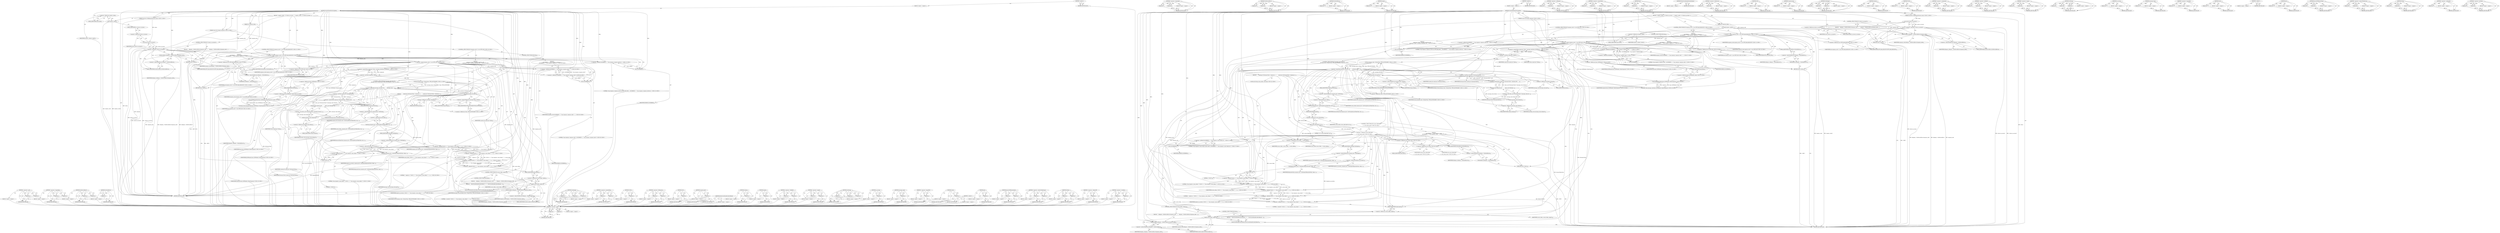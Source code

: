 digraph "&lt;operator&gt;.lessThan" {
vulnerable_253 [label=<(METHOD,&lt;operator&gt;.cast)>];
vulnerable_254 [label=<(PARAM,p1)>];
vulnerable_255 [label=<(PARAM,p2)>];
vulnerable_256 [label=<(BLOCK,&lt;empty&gt;,&lt;empty&gt;)>];
vulnerable_257 [label=<(METHOD_RETURN,ANY)>];
vulnerable_235 [label=<(METHOD,&lt;operator&gt;.logicalAnd)>];
vulnerable_236 [label=<(PARAM,p1)>];
vulnerable_237 [label=<(PARAM,p2)>];
vulnerable_238 [label=<(BLOCK,&lt;empty&gt;,&lt;empty&gt;)>];
vulnerable_239 [label=<(METHOD_RETURN,ANY)>];
vulnerable_188 [label=<(METHOD,OnNetworkError)>];
vulnerable_189 [label=<(PARAM,p1)>];
vulnerable_190 [label=<(PARAM,p2)>];
vulnerable_191 [label=<(BLOCK,&lt;empty&gt;,&lt;empty&gt;)>];
vulnerable_192 [label=<(METHOD_RETURN,ANY)>];
vulnerable_212 [label=<(METHOD,OnOAuthError)>];
vulnerable_213 [label=<(PARAM,p1)>];
vulnerable_214 [label=<(BLOCK,&lt;empty&gt;,&lt;empty&gt;)>];
vulnerable_215 [label=<(METHOD_RETURN,ANY)>];
vulnerable_6 [label=<(METHOD,&lt;global&gt;)<SUB>1</SUB>>];
vulnerable_7 [label=<(BLOCK,&lt;empty&gt;,&lt;empty&gt;)<SUB>1</SUB>>];
vulnerable_8 [label=<(METHOD,OnAuthTokenFetchComplete)<SUB>1</SUB>>];
vulnerable_9 [label="<(PARAM,const net::URLRequestStatus&amp; status)<SUB>2</SUB>>"];
vulnerable_10 [label=<(PARAM,int response_code)<SUB>3</SUB>>];
vulnerable_11 [label="<(PARAM,const std::string&amp; response)<SUB>4</SUB>>"];
vulnerable_12 [label=<(BLOCK,{
  request_.reset();

  if (!status.is_success...,{
  request_.reset();

  if (!status.is_success...)<SUB>4</SUB>>];
vulnerable_13 [label=<(reset,request_.reset())<SUB>5</SUB>>];
vulnerable_14 [label=<(&lt;operator&gt;.fieldAccess,request_.reset)<SUB>5</SUB>>];
vulnerable_15 [label=<(IDENTIFIER,request_,request_.reset())<SUB>5</SUB>>];
vulnerable_16 [label=<(FIELD_IDENTIFIER,reset,reset)<SUB>5</SUB>>];
vulnerable_17 [label=<(CONTROL_STRUCTURE,IF,if (!status.is_success()))<SUB>7</SUB>>];
vulnerable_18 [label=<(&lt;operator&gt;.logicalNot,!status.is_success())<SUB>7</SUB>>];
vulnerable_19 [label=<(is_success,status.is_success())<SUB>7</SUB>>];
vulnerable_20 [label=<(&lt;operator&gt;.fieldAccess,status.is_success)<SUB>7</SUB>>];
vulnerable_21 [label=<(IDENTIFIER,status,status.is_success())<SUB>7</SUB>>];
vulnerable_22 [label=<(FIELD_IDENTIFIER,is_success,is_success)<SUB>7</SUB>>];
vulnerable_23 [label=<(BLOCK,{
    delegate_-&gt;OnNetworkError(response_code);...,{
    delegate_-&gt;OnNetworkError(response_code);...)<SUB>7</SUB>>];
vulnerable_24 [label=<(OnNetworkError,delegate_-&gt;OnNetworkError(response_code))<SUB>8</SUB>>];
vulnerable_25 [label=<(&lt;operator&gt;.indirectFieldAccess,delegate_-&gt;OnNetworkError)<SUB>8</SUB>>];
vulnerable_26 [label=<(IDENTIFIER,delegate_,delegate_-&gt;OnNetworkError(response_code))<SUB>8</SUB>>];
vulnerable_27 [label=<(FIELD_IDENTIFIER,OnNetworkError,OnNetworkError)<SUB>8</SUB>>];
vulnerable_28 [label=<(IDENTIFIER,response_code,delegate_-&gt;OnNetworkError(response_code))<SUB>8</SUB>>];
vulnerable_29 [label=<(RETURN,return;,return;)<SUB>9</SUB>>];
vulnerable_30 [label="<(CONTROL_STRUCTURE,IF,if (response_code == net::HTTP_BAD_REQUEST))<SUB>12</SUB>>"];
vulnerable_31 [label="<(&lt;operator&gt;.equals,response_code == net::HTTP_BAD_REQUEST)<SUB>12</SUB>>"];
vulnerable_32 [label="<(IDENTIFIER,response_code,response_code == net::HTTP_BAD_REQUEST)<SUB>12</SUB>>"];
vulnerable_33 [label="<(&lt;operator&gt;.fieldAccess,net::HTTP_BAD_REQUEST)<SUB>12</SUB>>"];
vulnerable_34 [label="<(IDENTIFIER,net,response_code == net::HTTP_BAD_REQUEST)<SUB>12</SUB>>"];
vulnerable_35 [label=<(FIELD_IDENTIFIER,HTTP_BAD_REQUEST,HTTP_BAD_REQUEST)<SUB>12</SUB>>];
vulnerable_36 [label="<(BLOCK,{
    LOG(ERROR) &lt;&lt; &quot;Gaia response: response co...,{
    LOG(ERROR) &lt;&lt; &quot;Gaia response: response co...)<SUB>12</SUB>>"];
vulnerable_37 [label="<(&lt;operator&gt;.shiftLeft,LOG(ERROR) &lt;&lt; &quot;Gaia response: response code=net...)<SUB>13</SUB>>"];
vulnerable_38 [label=<(LOG,LOG(ERROR))<SUB>13</SUB>>];
vulnerable_39 [label=<(IDENTIFIER,ERROR,LOG(ERROR))<SUB>13</SUB>>];
vulnerable_40 [label="<(LITERAL,&quot;Gaia response: response code=net::HTTP_BAD_REQ...,LOG(ERROR) &lt;&lt; &quot;Gaia response: response code=net...)<SUB>13</SUB>>"];
vulnerable_41 [label=<(OnOAuthError,delegate_-&gt;OnOAuthError())<SUB>14</SUB>>];
vulnerable_42 [label=<(&lt;operator&gt;.indirectFieldAccess,delegate_-&gt;OnOAuthError)<SUB>14</SUB>>];
vulnerable_43 [label=<(IDENTIFIER,delegate_,delegate_-&gt;OnOAuthError())<SUB>14</SUB>>];
vulnerable_44 [label=<(FIELD_IDENTIFIER,OnOAuthError,OnOAuthError)<SUB>14</SUB>>];
vulnerable_45 [label=<(RETURN,return;,return;)<SUB>15</SUB>>];
vulnerable_46 [label="<(CONTROL_STRUCTURE,IF,if (response_code == net::HTTP_OK))<SUB>18</SUB>>"];
vulnerable_47 [label="<(&lt;operator&gt;.equals,response_code == net::HTTP_OK)<SUB>18</SUB>>"];
vulnerable_48 [label="<(IDENTIFIER,response_code,response_code == net::HTTP_OK)<SUB>18</SUB>>"];
vulnerable_49 [label="<(&lt;operator&gt;.fieldAccess,net::HTTP_OK)<SUB>18</SUB>>"];
vulnerable_50 [label="<(IDENTIFIER,net,response_code == net::HTTP_OK)<SUB>18</SUB>>"];
vulnerable_51 [label=<(FIELD_IDENTIFIER,HTTP_OK,HTTP_OK)<SUB>18</SUB>>];
vulnerable_52 [label="<(BLOCK,{
    scoped_ptr&lt;Value&gt; message_value(base::JSO...,{
    scoped_ptr&lt;Value&gt; message_value(base::JSO...)<SUB>18</SUB>>"];
vulnerable_53 [label="<(&lt;operator&gt;.greaterThan,scoped_ptr&lt;Value&gt; message_value(base::JSONReade...)<SUB>19</SUB>>"];
vulnerable_54 [label=<(&lt;operator&gt;.lessThan,scoped_ptr&lt;Value)<SUB>19</SUB>>];
vulnerable_55 [label=<(IDENTIFIER,scoped_ptr,scoped_ptr&lt;Value)<SUB>19</SUB>>];
vulnerable_56 [label=<(IDENTIFIER,Value,scoped_ptr&lt;Value)<SUB>19</SUB>>];
vulnerable_57 [label="<(message_value,message_value(base::JSONReader::Read(response)))<SUB>19</SUB>>"];
vulnerable_58 [label="<(base.JSONReader.Read,base::JSONReader::Read(response))<SUB>19</SUB>>"];
vulnerable_59 [label="<(&lt;operator&gt;.fieldAccess,base::JSONReader::Read)<SUB>19</SUB>>"];
vulnerable_60 [label="<(&lt;operator&gt;.fieldAccess,base::JSONReader)<SUB>19</SUB>>"];
vulnerable_61 [label="<(IDENTIFIER,base,base::JSONReader::Read(response))<SUB>19</SUB>>"];
vulnerable_62 [label="<(IDENTIFIER,JSONReader,base::JSONReader::Read(response))<SUB>19</SUB>>"];
vulnerable_63 [label=<(FIELD_IDENTIFIER,Read,Read)<SUB>19</SUB>>];
vulnerable_64 [label="<(IDENTIFIER,response,base::JSONReader::Read(response))<SUB>19</SUB>>"];
vulnerable_65 [label="<(CONTROL_STRUCTURE,IF,if (message_value.get() &amp;&amp;
         message_value-&gt;IsType(Value::TYPE_DICTIONARY)))<SUB>20</SUB>>"];
vulnerable_66 [label=<(&lt;operator&gt;.logicalAnd,message_value.get() &amp;&amp;
         message_value-&gt;...)<SUB>20</SUB>>];
vulnerable_67 [label=<(get,message_value.get())<SUB>20</SUB>>];
vulnerable_68 [label=<(&lt;operator&gt;.fieldAccess,message_value.get)<SUB>20</SUB>>];
vulnerable_69 [label=<(IDENTIFIER,message_value,message_value.get())<SUB>20</SUB>>];
vulnerable_70 [label=<(FIELD_IDENTIFIER,get,get)<SUB>20</SUB>>];
vulnerable_71 [label="<(IsType,message_value-&gt;IsType(Value::TYPE_DICTIONARY))<SUB>21</SUB>>"];
vulnerable_72 [label=<(&lt;operator&gt;.indirectFieldAccess,message_value-&gt;IsType)<SUB>21</SUB>>];
vulnerable_73 [label="<(IDENTIFIER,message_value,message_value-&gt;IsType(Value::TYPE_DICTIONARY))<SUB>21</SUB>>"];
vulnerable_74 [label=<(FIELD_IDENTIFIER,IsType,IsType)<SUB>21</SUB>>];
vulnerable_75 [label="<(&lt;operator&gt;.fieldAccess,Value::TYPE_DICTIONARY)<SUB>21</SUB>>"];
vulnerable_76 [label="<(IDENTIFIER,Value,message_value-&gt;IsType(Value::TYPE_DICTIONARY))<SUB>21</SUB>>"];
vulnerable_77 [label=<(FIELD_IDENTIFIER,TYPE_DICTIONARY,TYPE_DICTIONARY)<SUB>21</SUB>>];
vulnerable_78 [label=<(BLOCK,{
       scoped_ptr&lt;DictionaryValue&gt; response_d...,{
       scoped_ptr&lt;DictionaryValue&gt; response_d...)<SUB>21</SUB>>];
vulnerable_79 [label=<(&lt;operator&gt;.greaterThan,scoped_ptr&lt;DictionaryValue&gt; response_dict(
    ...)<SUB>22</SUB>>];
vulnerable_80 [label=<(&lt;operator&gt;.lessThan,scoped_ptr&lt;DictionaryValue)<SUB>22</SUB>>];
vulnerable_81 [label=<(IDENTIFIER,scoped_ptr,scoped_ptr&lt;DictionaryValue)<SUB>22</SUB>>];
vulnerable_82 [label=<(IDENTIFIER,DictionaryValue,scoped_ptr&lt;DictionaryValue)<SUB>22</SUB>>];
vulnerable_83 [label=<(response_dict,response_dict(
           static_cast&lt;Dictionar...)<SUB>22</SUB>>];
vulnerable_84 [label=<(&lt;operator&gt;.cast,static_cast&lt;DictionaryValue*&gt;(message_value.rel...)<SUB>23</SUB>>];
vulnerable_85 [label=<(UNKNOWN,DictionaryValue*,DictionaryValue*)<SUB>23</SUB>>];
vulnerable_86 [label=<(release,message_value.release())<SUB>23</SUB>>];
vulnerable_87 [label=<(&lt;operator&gt;.fieldAccess,message_value.release)<SUB>23</SUB>>];
vulnerable_88 [label=<(IDENTIFIER,message_value,message_value.release())<SUB>23</SUB>>];
vulnerable_89 [label=<(FIELD_IDENTIFIER,release,release)<SUB>23</SUB>>];
vulnerable_90 [label=<(GetString,response_dict-&gt;GetString(kAccessTokenValue, &amp;ac...)<SUB>24</SUB>>];
vulnerable_91 [label=<(&lt;operator&gt;.indirectFieldAccess,response_dict-&gt;GetString)<SUB>24</SUB>>];
vulnerable_92 [label=<(IDENTIFIER,response_dict,response_dict-&gt;GetString(kAccessTokenValue, &amp;ac...)<SUB>24</SUB>>];
vulnerable_93 [label=<(FIELD_IDENTIFIER,GetString,GetString)<SUB>24</SUB>>];
vulnerable_94 [label=<(IDENTIFIER,kAccessTokenValue,response_dict-&gt;GetString(kAccessTokenValue, &amp;ac...)<SUB>24</SUB>>];
vulnerable_95 [label=<(&lt;operator&gt;.addressOf,&amp;access_token_)<SUB>24</SUB>>];
vulnerable_96 [label=<(IDENTIFIER,access_token_,response_dict-&gt;GetString(kAccessTokenValue, &amp;ac...)<SUB>24</SUB>>];
vulnerable_97 [label=<(GetInteger,response_dict-&gt;GetInteger(kExpiresInValue, &amp;exp...)<SUB>25</SUB>>];
vulnerable_98 [label=<(&lt;operator&gt;.indirectFieldAccess,response_dict-&gt;GetInteger)<SUB>25</SUB>>];
vulnerable_99 [label=<(IDENTIFIER,response_dict,response_dict-&gt;GetInteger(kExpiresInValue, &amp;exp...)<SUB>25</SUB>>];
vulnerable_100 [label=<(FIELD_IDENTIFIER,GetInteger,GetInteger)<SUB>25</SUB>>];
vulnerable_101 [label=<(IDENTIFIER,kExpiresInValue,response_dict-&gt;GetInteger(kExpiresInValue, &amp;exp...)<SUB>25</SUB>>];
vulnerable_102 [label=<(&lt;operator&gt;.addressOf,&amp;expires_in_seconds_)<SUB>25</SUB>>];
vulnerable_103 [label=<(IDENTIFIER,expires_in_seconds_,response_dict-&gt;GetInteger(kExpiresInValue, &amp;exp...)<SUB>25</SUB>>];
vulnerable_104 [label="<(&lt;operator&gt;.shiftLeft,VLOG(1) &lt;&lt; &quot;Gaia response: acess_token='&quot; &lt;&lt; ac...)<SUB>27</SUB>>"];
vulnerable_105 [label="<(&lt;operator&gt;.shiftLeft,VLOG(1) &lt;&lt; &quot;Gaia response: acess_token='&quot; &lt;&lt; ac...)<SUB>27</SUB>>"];
vulnerable_106 [label="<(&lt;operator&gt;.shiftLeft,VLOG(1) &lt;&lt; &quot;Gaia response: acess_token='&quot; &lt;&lt; ac...)<SUB>27</SUB>>"];
vulnerable_107 [label="<(&lt;operator&gt;.shiftLeft,VLOG(1) &lt;&lt; &quot;Gaia response: acess_token='&quot; &lt;&lt; ac...)<SUB>27</SUB>>"];
vulnerable_108 [label="<(&lt;operator&gt;.shiftLeft,VLOG(1) &lt;&lt; &quot;Gaia response: acess_token='&quot;)<SUB>27</SUB>>"];
vulnerable_109 [label=<(VLOG,VLOG(1))<SUB>27</SUB>>];
vulnerable_110 [label=<(LITERAL,1,VLOG(1))<SUB>27</SUB>>];
vulnerable_111 [label="<(LITERAL,&quot;Gaia response: acess_token='&quot;,VLOG(1) &lt;&lt; &quot;Gaia response: acess_token='&quot;)<SUB>27</SUB>>"];
vulnerable_112 [label="<(IDENTIFIER,access_token_,VLOG(1) &lt;&lt; &quot;Gaia response: acess_token='&quot; &lt;&lt; ac...)<SUB>27</SUB>>"];
vulnerable_113 [label="<(LITERAL,&quot;', expires in &quot;,VLOG(1) &lt;&lt; &quot;Gaia response: acess_token='&quot; &lt;&lt; ac...)<SUB>28</SUB>>"];
vulnerable_114 [label="<(IDENTIFIER,expires_in_seconds_,VLOG(1) &lt;&lt; &quot;Gaia response: acess_token='&quot; &lt;&lt; ac...)<SUB>28</SUB>>"];
vulnerable_115 [label="<(LITERAL,&quot; second(s)&quot;,VLOG(1) &lt;&lt; &quot;Gaia response: acess_token='&quot; &lt;&lt; ac...)<SUB>28</SUB>>"];
vulnerable_116 [label=<(CONTROL_STRUCTURE,ELSE,else)<SUB>29</SUB>>];
vulnerable_117 [label="<(BLOCK,{
    LOG(ERROR) &lt;&lt; &quot;Gaia response: response co...,{
    LOG(ERROR) &lt;&lt; &quot;Gaia response: response co...)<SUB>29</SUB>>"];
vulnerable_118 [label="<(&lt;operator&gt;.shiftLeft,LOG(ERROR) &lt;&lt; &quot;Gaia response: response code=&quot; &lt;...)<SUB>30</SUB>>"];
vulnerable_119 [label="<(&lt;operator&gt;.shiftLeft,LOG(ERROR) &lt;&lt; &quot;Gaia response: response code=&quot;)<SUB>30</SUB>>"];
vulnerable_120 [label=<(LOG,LOG(ERROR))<SUB>30</SUB>>];
vulnerable_121 [label=<(IDENTIFIER,ERROR,LOG(ERROR))<SUB>30</SUB>>];
vulnerable_122 [label="<(LITERAL,&quot;Gaia response: response code=&quot;,LOG(ERROR) &lt;&lt; &quot;Gaia response: response code=&quot;)<SUB>30</SUB>>"];
vulnerable_123 [label="<(IDENTIFIER,response_code,LOG(ERROR) &lt;&lt; &quot;Gaia response: response code=&quot; &lt;...)<SUB>30</SUB>>"];
vulnerable_124 [label=<(CONTROL_STRUCTURE,IF,if (access_token_.empty()))<SUB>33</SUB>>];
vulnerable_125 [label=<(empty,access_token_.empty())<SUB>33</SUB>>];
vulnerable_126 [label=<(&lt;operator&gt;.fieldAccess,access_token_.empty)<SUB>33</SUB>>];
vulnerable_127 [label=<(IDENTIFIER,access_token_,access_token_.empty())<SUB>33</SUB>>];
vulnerable_128 [label=<(FIELD_IDENTIFIER,empty,empty)<SUB>33</SUB>>];
vulnerable_129 [label=<(BLOCK,{
    delegate_-&gt;OnNetworkError(response_code);...,{
    delegate_-&gt;OnNetworkError(response_code);...)<SUB>33</SUB>>];
vulnerable_130 [label=<(OnNetworkError,delegate_-&gt;OnNetworkError(response_code))<SUB>34</SUB>>];
vulnerable_131 [label=<(&lt;operator&gt;.indirectFieldAccess,delegate_-&gt;OnNetworkError)<SUB>34</SUB>>];
vulnerable_132 [label=<(IDENTIFIER,delegate_,delegate_-&gt;OnNetworkError(response_code))<SUB>34</SUB>>];
vulnerable_133 [label=<(FIELD_IDENTIFIER,OnNetworkError,OnNetworkError)<SUB>34</SUB>>];
vulnerable_134 [label=<(IDENTIFIER,response_code,delegate_-&gt;OnNetworkError(response_code))<SUB>34</SUB>>];
vulnerable_135 [label=<(CONTROL_STRUCTURE,ELSE,else)<SUB>35</SUB>>];
vulnerable_136 [label=<(BLOCK,{
    FetchUserInfoAndInvokeCallback();
  },{
    FetchUserInfoAndInvokeCallback();
  })<SUB>35</SUB>>];
vulnerable_137 [label=<(FetchUserInfoAndInvokeCallback,FetchUserInfoAndInvokeCallback())<SUB>36</SUB>>];
vulnerable_138 [label=<(METHOD_RETURN,void)<SUB>1</SUB>>];
vulnerable_140 [label=<(METHOD_RETURN,ANY)<SUB>1</SUB>>];
vulnerable_272 [label=<(METHOD,GetInteger)>];
vulnerable_273 [label=<(PARAM,p1)>];
vulnerable_274 [label=<(PARAM,p2)>];
vulnerable_275 [label=<(PARAM,p3)>];
vulnerable_276 [label=<(BLOCK,&lt;empty&gt;,&lt;empty&gt;)>];
vulnerable_277 [label=<(METHOD_RETURN,ANY)>];
vulnerable_216 [label=<(METHOD,&lt;operator&gt;.greaterThan)>];
vulnerable_217 [label=<(PARAM,p1)>];
vulnerable_218 [label=<(PARAM,p2)>];
vulnerable_219 [label=<(BLOCK,&lt;empty&gt;,&lt;empty&gt;)>];
vulnerable_220 [label=<(METHOD_RETURN,ANY)>];
vulnerable_278 [label=<(METHOD,VLOG)>];
vulnerable_279 [label=<(PARAM,p1)>];
vulnerable_280 [label=<(BLOCK,&lt;empty&gt;,&lt;empty&gt;)>];
vulnerable_281 [label=<(METHOD_RETURN,ANY)>];
vulnerable_175 [label=<(METHOD,&lt;operator&gt;.fieldAccess)>];
vulnerable_176 [label=<(PARAM,p1)>];
vulnerable_177 [label=<(PARAM,p2)>];
vulnerable_178 [label=<(BLOCK,&lt;empty&gt;,&lt;empty&gt;)>];
vulnerable_179 [label=<(METHOD_RETURN,ANY)>];
vulnerable_208 [label=<(METHOD,LOG)>];
vulnerable_209 [label=<(PARAM,p1)>];
vulnerable_210 [label=<(BLOCK,&lt;empty&gt;,&lt;empty&gt;)>];
vulnerable_211 [label=<(METHOD_RETURN,ANY)>];
vulnerable_249 [label=<(METHOD,response_dict)>];
vulnerable_250 [label=<(PARAM,p1)>];
vulnerable_251 [label=<(BLOCK,&lt;empty&gt;,&lt;empty&gt;)>];
vulnerable_252 [label=<(METHOD_RETURN,ANY)>];
vulnerable_286 [label=<(METHOD,FetchUserInfoAndInvokeCallback)>];
vulnerable_287 [label=<(BLOCK,&lt;empty&gt;,&lt;empty&gt;)>];
vulnerable_288 [label=<(METHOD_RETURN,ANY)>];
vulnerable_258 [label=<(METHOD,release)>];
vulnerable_259 [label=<(PARAM,p1)>];
vulnerable_260 [label=<(BLOCK,&lt;empty&gt;,&lt;empty&gt;)>];
vulnerable_261 [label=<(METHOD_RETURN,ANY)>];
vulnerable_282 [label=<(METHOD,empty)>];
vulnerable_283 [label=<(PARAM,p1)>];
vulnerable_284 [label=<(BLOCK,&lt;empty&gt;,&lt;empty&gt;)>];
vulnerable_285 [label=<(METHOD_RETURN,ANY)>];
vulnerable_203 [label=<(METHOD,&lt;operator&gt;.shiftLeft)>];
vulnerable_204 [label=<(PARAM,p1)>];
vulnerable_205 [label=<(PARAM,p2)>];
vulnerable_206 [label=<(BLOCK,&lt;empty&gt;,&lt;empty&gt;)>];
vulnerable_207 [label=<(METHOD_RETURN,ANY)>];
vulnerable_198 [label=<(METHOD,&lt;operator&gt;.equals)>];
vulnerable_199 [label=<(PARAM,p1)>];
vulnerable_200 [label=<(PARAM,p2)>];
vulnerable_201 [label=<(BLOCK,&lt;empty&gt;,&lt;empty&gt;)>];
vulnerable_202 [label=<(METHOD_RETURN,ANY)>];
vulnerable_262 [label=<(METHOD,GetString)>];
vulnerable_263 [label=<(PARAM,p1)>];
vulnerable_264 [label=<(PARAM,p2)>];
vulnerable_265 [label=<(PARAM,p3)>];
vulnerable_266 [label=<(BLOCK,&lt;empty&gt;,&lt;empty&gt;)>];
vulnerable_267 [label=<(METHOD_RETURN,ANY)>];
vulnerable_184 [label=<(METHOD,is_success)>];
vulnerable_185 [label=<(PARAM,p1)>];
vulnerable_186 [label=<(BLOCK,&lt;empty&gt;,&lt;empty&gt;)>];
vulnerable_187 [label=<(METHOD_RETURN,ANY)>];
vulnerable_226 [label=<(METHOD,message_value)>];
vulnerable_227 [label=<(PARAM,p1)>];
vulnerable_228 [label=<(BLOCK,&lt;empty&gt;,&lt;empty&gt;)>];
vulnerable_229 [label=<(METHOD_RETURN,ANY)>];
vulnerable_180 [label=<(METHOD,&lt;operator&gt;.logicalNot)>];
vulnerable_181 [label=<(PARAM,p1)>];
vulnerable_182 [label=<(BLOCK,&lt;empty&gt;,&lt;empty&gt;)>];
vulnerable_183 [label=<(METHOD_RETURN,ANY)>];
vulnerable_171 [label=<(METHOD,reset)>];
vulnerable_172 [label=<(PARAM,p1)>];
vulnerable_173 [label=<(BLOCK,&lt;empty&gt;,&lt;empty&gt;)>];
vulnerable_174 [label=<(METHOD_RETURN,ANY)>];
vulnerable_165 [label=<(METHOD,&lt;global&gt;)<SUB>1</SUB>>];
vulnerable_166 [label=<(BLOCK,&lt;empty&gt;,&lt;empty&gt;)>];
vulnerable_167 [label=<(METHOD_RETURN,ANY)>];
vulnerable_240 [label=<(METHOD,get)>];
vulnerable_241 [label=<(PARAM,p1)>];
vulnerable_242 [label=<(BLOCK,&lt;empty&gt;,&lt;empty&gt;)>];
vulnerable_243 [label=<(METHOD_RETURN,ANY)>];
vulnerable_230 [label=<(METHOD,base.JSONReader.Read)>];
vulnerable_231 [label=<(PARAM,p1)>];
vulnerable_232 [label=<(PARAM,p2)>];
vulnerable_233 [label=<(BLOCK,&lt;empty&gt;,&lt;empty&gt;)>];
vulnerable_234 [label=<(METHOD_RETURN,ANY)>];
vulnerable_193 [label=<(METHOD,&lt;operator&gt;.indirectFieldAccess)>];
vulnerable_194 [label=<(PARAM,p1)>];
vulnerable_195 [label=<(PARAM,p2)>];
vulnerable_196 [label=<(BLOCK,&lt;empty&gt;,&lt;empty&gt;)>];
vulnerable_197 [label=<(METHOD_RETURN,ANY)>];
vulnerable_244 [label=<(METHOD,IsType)>];
vulnerable_245 [label=<(PARAM,p1)>];
vulnerable_246 [label=<(PARAM,p2)>];
vulnerable_247 [label=<(BLOCK,&lt;empty&gt;,&lt;empty&gt;)>];
vulnerable_248 [label=<(METHOD_RETURN,ANY)>];
vulnerable_268 [label=<(METHOD,&lt;operator&gt;.addressOf)>];
vulnerable_269 [label=<(PARAM,p1)>];
vulnerable_270 [label=<(BLOCK,&lt;empty&gt;,&lt;empty&gt;)>];
vulnerable_271 [label=<(METHOD_RETURN,ANY)>];
vulnerable_221 [label=<(METHOD,&lt;operator&gt;.lessThan)>];
vulnerable_222 [label=<(PARAM,p1)>];
vulnerable_223 [label=<(PARAM,p2)>];
vulnerable_224 [label=<(BLOCK,&lt;empty&gt;,&lt;empty&gt;)>];
vulnerable_225 [label=<(METHOD_RETURN,ANY)>];
fixed_285 [label=<(METHOD,&lt;operator&gt;.cast)>];
fixed_286 [label=<(PARAM,p1)>];
fixed_287 [label=<(PARAM,p2)>];
fixed_288 [label=<(BLOCK,&lt;empty&gt;,&lt;empty&gt;)>];
fixed_289 [label=<(METHOD_RETURN,ANY)>];
fixed_267 [label=<(METHOD,&lt;operator&gt;.logicalAnd)>];
fixed_268 [label=<(PARAM,p1)>];
fixed_269 [label=<(PARAM,p2)>];
fixed_270 [label=<(BLOCK,&lt;empty&gt;,&lt;empty&gt;)>];
fixed_271 [label=<(METHOD_RETURN,ANY)>];
fixed_220 [label=<(METHOD,OnNetworkError)>];
fixed_221 [label=<(PARAM,p1)>];
fixed_222 [label=<(PARAM,p2)>];
fixed_223 [label=<(BLOCK,&lt;empty&gt;,&lt;empty&gt;)>];
fixed_224 [label=<(METHOD_RETURN,ANY)>];
fixed_244 [label=<(METHOD,OnOAuthError)>];
fixed_245 [label=<(PARAM,p1)>];
fixed_246 [label=<(BLOCK,&lt;empty&gt;,&lt;empty&gt;)>];
fixed_247 [label=<(METHOD_RETURN,ANY)>];
fixed_329 [label=<(METHOD,empty)>];
fixed_330 [label=<(PARAM,p1)>];
fixed_331 [label=<(BLOCK,&lt;empty&gt;,&lt;empty&gt;)>];
fixed_332 [label=<(METHOD_RETURN,ANY)>];
fixed_6 [label=<(METHOD,&lt;global&gt;)<SUB>1</SUB>>];
fixed_7 [label=<(BLOCK,&lt;empty&gt;,&lt;empty&gt;)<SUB>1</SUB>>];
fixed_8 [label=<(METHOD,OnAuthTokenFetchComplete)<SUB>1</SUB>>];
fixed_9 [label="<(PARAM,const net::URLRequestStatus&amp; status)<SUB>2</SUB>>"];
fixed_10 [label=<(PARAM,int response_code)<SUB>3</SUB>>];
fixed_11 [label="<(PARAM,const std::string&amp; response)<SUB>4</SUB>>"];
fixed_12 [label=<(BLOCK,{
  request_.reset();

  if (!status.is_success...,{
  request_.reset();

  if (!status.is_success...)<SUB>4</SUB>>];
fixed_13 [label=<(reset,request_.reset())<SUB>5</SUB>>];
fixed_14 [label=<(&lt;operator&gt;.fieldAccess,request_.reset)<SUB>5</SUB>>];
fixed_15 [label=<(IDENTIFIER,request_,request_.reset())<SUB>5</SUB>>];
fixed_16 [label=<(FIELD_IDENTIFIER,reset,reset)<SUB>5</SUB>>];
fixed_17 [label=<(CONTROL_STRUCTURE,IF,if (!status.is_success()))<SUB>7</SUB>>];
fixed_18 [label=<(&lt;operator&gt;.logicalNot,!status.is_success())<SUB>7</SUB>>];
fixed_19 [label=<(is_success,status.is_success())<SUB>7</SUB>>];
fixed_20 [label=<(&lt;operator&gt;.fieldAccess,status.is_success)<SUB>7</SUB>>];
fixed_21 [label=<(IDENTIFIER,status,status.is_success())<SUB>7</SUB>>];
fixed_22 [label=<(FIELD_IDENTIFIER,is_success,is_success)<SUB>7</SUB>>];
fixed_23 [label=<(BLOCK,{
    delegate_-&gt;OnNetworkError(response_code);...,{
    delegate_-&gt;OnNetworkError(response_code);...)<SUB>7</SUB>>];
fixed_24 [label=<(OnNetworkError,delegate_-&gt;OnNetworkError(response_code))<SUB>8</SUB>>];
fixed_25 [label=<(&lt;operator&gt;.indirectFieldAccess,delegate_-&gt;OnNetworkError)<SUB>8</SUB>>];
fixed_26 [label=<(IDENTIFIER,delegate_,delegate_-&gt;OnNetworkError(response_code))<SUB>8</SUB>>];
fixed_27 [label=<(FIELD_IDENTIFIER,OnNetworkError,OnNetworkError)<SUB>8</SUB>>];
fixed_28 [label=<(IDENTIFIER,response_code,delegate_-&gt;OnNetworkError(response_code))<SUB>8</SUB>>];
fixed_29 [label=<(RETURN,return;,return;)<SUB>9</SUB>>];
fixed_30 [label="<(CONTROL_STRUCTURE,IF,if (response_code == net::HTTP_BAD_REQUEST))<SUB>12</SUB>>"];
fixed_31 [label="<(&lt;operator&gt;.equals,response_code == net::HTTP_BAD_REQUEST)<SUB>12</SUB>>"];
fixed_32 [label="<(IDENTIFIER,response_code,response_code == net::HTTP_BAD_REQUEST)<SUB>12</SUB>>"];
fixed_33 [label="<(&lt;operator&gt;.fieldAccess,net::HTTP_BAD_REQUEST)<SUB>12</SUB>>"];
fixed_34 [label="<(IDENTIFIER,net,response_code == net::HTTP_BAD_REQUEST)<SUB>12</SUB>>"];
fixed_35 [label=<(FIELD_IDENTIFIER,HTTP_BAD_REQUEST,HTTP_BAD_REQUEST)<SUB>12</SUB>>];
fixed_36 [label="<(BLOCK,{
    LOG(ERROR) &lt;&lt; &quot;Gaia response: response co...,{
    LOG(ERROR) &lt;&lt; &quot;Gaia response: response co...)<SUB>12</SUB>>"];
fixed_37 [label="<(&lt;operator&gt;.shiftLeft,LOG(ERROR) &lt;&lt; &quot;Gaia response: response code=net...)<SUB>13</SUB>>"];
fixed_38 [label=<(LOG,LOG(ERROR))<SUB>13</SUB>>];
fixed_39 [label=<(IDENTIFIER,ERROR,LOG(ERROR))<SUB>13</SUB>>];
fixed_40 [label="<(LITERAL,&quot;Gaia response: response code=net::HTTP_BAD_REQ...,LOG(ERROR) &lt;&lt; &quot;Gaia response: response code=net...)<SUB>13</SUB>>"];
fixed_41 [label=<(OnOAuthError,delegate_-&gt;OnOAuthError())<SUB>14</SUB>>];
fixed_42 [label=<(&lt;operator&gt;.indirectFieldAccess,delegate_-&gt;OnOAuthError)<SUB>14</SUB>>];
fixed_43 [label=<(IDENTIFIER,delegate_,delegate_-&gt;OnOAuthError())<SUB>14</SUB>>];
fixed_44 [label=<(FIELD_IDENTIFIER,OnOAuthError,OnOAuthError)<SUB>14</SUB>>];
fixed_45 [label=<(RETURN,return;,return;)<SUB>15</SUB>>];
fixed_46 [label="<(CONTROL_STRUCTURE,IF,if (response_code == net::HTTP_OK))<SUB>18</SUB>>"];
fixed_47 [label="<(&lt;operator&gt;.equals,response_code == net::HTTP_OK)<SUB>18</SUB>>"];
fixed_48 [label="<(IDENTIFIER,response_code,response_code == net::HTTP_OK)<SUB>18</SUB>>"];
fixed_49 [label="<(&lt;operator&gt;.fieldAccess,net::HTTP_OK)<SUB>18</SUB>>"];
fixed_50 [label="<(IDENTIFIER,net,response_code == net::HTTP_OK)<SUB>18</SUB>>"];
fixed_51 [label=<(FIELD_IDENTIFIER,HTTP_OK,HTTP_OK)<SUB>18</SUB>>];
fixed_52 [label="<(BLOCK,{
    scoped_ptr&lt;Value&gt; message_value(base::JSO...,{
    scoped_ptr&lt;Value&gt; message_value(base::JSO...)<SUB>18</SUB>>"];
fixed_53 [label="<(&lt;operator&gt;.greaterThan,scoped_ptr&lt;Value&gt; message_value(base::JSONReade...)<SUB>19</SUB>>"];
fixed_54 [label=<(&lt;operator&gt;.lessThan,scoped_ptr&lt;Value)<SUB>19</SUB>>];
fixed_55 [label=<(IDENTIFIER,scoped_ptr,scoped_ptr&lt;Value)<SUB>19</SUB>>];
fixed_56 [label=<(IDENTIFIER,Value,scoped_ptr&lt;Value)<SUB>19</SUB>>];
fixed_57 [label="<(message_value,message_value(base::JSONReader::Read(response)))<SUB>19</SUB>>"];
fixed_58 [label="<(base.JSONReader.Read,base::JSONReader::Read(response))<SUB>19</SUB>>"];
fixed_59 [label="<(&lt;operator&gt;.fieldAccess,base::JSONReader::Read)<SUB>19</SUB>>"];
fixed_60 [label="<(&lt;operator&gt;.fieldAccess,base::JSONReader)<SUB>19</SUB>>"];
fixed_61 [label="<(IDENTIFIER,base,base::JSONReader::Read(response))<SUB>19</SUB>>"];
fixed_62 [label="<(IDENTIFIER,JSONReader,base::JSONReader::Read(response))<SUB>19</SUB>>"];
fixed_63 [label=<(FIELD_IDENTIFIER,Read,Read)<SUB>19</SUB>>];
fixed_64 [label="<(IDENTIFIER,response,base::JSONReader::Read(response))<SUB>19</SUB>>"];
fixed_65 [label="<(CONTROL_STRUCTURE,IF,if (message_value.get() &amp;&amp;
         message_value-&gt;IsType(Value::TYPE_DICTIONARY)))<SUB>20</SUB>>"];
fixed_66 [label=<(&lt;operator&gt;.logicalAnd,message_value.get() &amp;&amp;
         message_value-&gt;...)<SUB>20</SUB>>];
fixed_67 [label=<(get,message_value.get())<SUB>20</SUB>>];
fixed_68 [label=<(&lt;operator&gt;.fieldAccess,message_value.get)<SUB>20</SUB>>];
fixed_69 [label=<(IDENTIFIER,message_value,message_value.get())<SUB>20</SUB>>];
fixed_70 [label=<(FIELD_IDENTIFIER,get,get)<SUB>20</SUB>>];
fixed_71 [label="<(IsType,message_value-&gt;IsType(Value::TYPE_DICTIONARY))<SUB>21</SUB>>"];
fixed_72 [label=<(&lt;operator&gt;.indirectFieldAccess,message_value-&gt;IsType)<SUB>21</SUB>>];
fixed_73 [label="<(IDENTIFIER,message_value,message_value-&gt;IsType(Value::TYPE_DICTIONARY))<SUB>21</SUB>>"];
fixed_74 [label=<(FIELD_IDENTIFIER,IsType,IsType)<SUB>21</SUB>>];
fixed_75 [label="<(&lt;operator&gt;.fieldAccess,Value::TYPE_DICTIONARY)<SUB>21</SUB>>"];
fixed_76 [label="<(IDENTIFIER,Value,message_value-&gt;IsType(Value::TYPE_DICTIONARY))<SUB>21</SUB>>"];
fixed_77 [label=<(FIELD_IDENTIFIER,TYPE_DICTIONARY,TYPE_DICTIONARY)<SUB>21</SUB>>];
fixed_78 [label=<(BLOCK,{
       scoped_ptr&lt;DictionaryValue&gt; response_d...,{
       scoped_ptr&lt;DictionaryValue&gt; response_d...)<SUB>21</SUB>>];
fixed_79 [label=<(&lt;operator&gt;.greaterThan,scoped_ptr&lt;DictionaryValue&gt; response_dict(
    ...)<SUB>22</SUB>>];
fixed_80 [label=<(&lt;operator&gt;.lessThan,scoped_ptr&lt;DictionaryValue)<SUB>22</SUB>>];
fixed_81 [label=<(IDENTIFIER,scoped_ptr,scoped_ptr&lt;DictionaryValue)<SUB>22</SUB>>];
fixed_82 [label=<(IDENTIFIER,DictionaryValue,scoped_ptr&lt;DictionaryValue)<SUB>22</SUB>>];
fixed_83 [label=<(response_dict,response_dict(
           static_cast&lt;Dictionar...)<SUB>22</SUB>>];
fixed_84 [label=<(&lt;operator&gt;.cast,static_cast&lt;DictionaryValue*&gt;(message_value.rel...)<SUB>23</SUB>>];
fixed_85 [label=<(UNKNOWN,DictionaryValue*,DictionaryValue*)<SUB>23</SUB>>];
fixed_86 [label=<(release,message_value.release())<SUB>23</SUB>>];
fixed_87 [label=<(&lt;operator&gt;.fieldAccess,message_value.release)<SUB>23</SUB>>];
fixed_88 [label=<(IDENTIFIER,message_value,message_value.release())<SUB>23</SUB>>];
fixed_89 [label=<(FIELD_IDENTIFIER,release,release)<SUB>23</SUB>>];
fixed_90 [label="<(LOCAL,std.string access_token: std.string)<SUB>24</SUB>>"];
fixed_91 [label=<(GetString,response_dict-&gt;GetString(kAccessTokenValue, &amp;ac...)<SUB>25</SUB>>];
fixed_92 [label=<(&lt;operator&gt;.indirectFieldAccess,response_dict-&gt;GetString)<SUB>25</SUB>>];
fixed_93 [label=<(IDENTIFIER,response_dict,response_dict-&gt;GetString(kAccessTokenValue, &amp;ac...)<SUB>25</SUB>>];
fixed_94 [label=<(FIELD_IDENTIFIER,GetString,GetString)<SUB>25</SUB>>];
fixed_95 [label=<(IDENTIFIER,kAccessTokenValue,response_dict-&gt;GetString(kAccessTokenValue, &amp;ac...)<SUB>25</SUB>>];
fixed_96 [label=<(&lt;operator&gt;.addressOf,&amp;access_token)<SUB>25</SUB>>];
fixed_97 [label=<(IDENTIFIER,access_token,response_dict-&gt;GetString(kAccessTokenValue, &amp;ac...)<SUB>25</SUB>>];
fixed_98 [label="<(CONTROL_STRUCTURE,IF,if (access_token.find(&quot;\r\n&quot;) != std::string::npos))<SUB>26</SUB>>"];
fixed_99 [label="<(&lt;operator&gt;.notEquals,access_token.find(&quot;\r\n&quot;) != std::string::npos)<SUB>26</SUB>>"];
fixed_100 [label=<(find,access_token.find(&quot;\r\n&quot;))<SUB>26</SUB>>];
fixed_101 [label=<(&lt;operator&gt;.fieldAccess,access_token.find)<SUB>26</SUB>>];
fixed_102 [label=<(IDENTIFIER,access_token,access_token.find(&quot;\r\n&quot;))<SUB>26</SUB>>];
fixed_103 [label=<(FIELD_IDENTIFIER,find,find)<SUB>26</SUB>>];
fixed_104 [label=<(LITERAL,&quot;\r\n&quot;,access_token.find(&quot;\r\n&quot;))<SUB>26</SUB>>];
fixed_105 [label="<(&lt;operator&gt;.fieldAccess,std::string::npos)<SUB>26</SUB>>"];
fixed_106 [label="<(&lt;operator&gt;.fieldAccess,std::string)<SUB>26</SUB>>"];
fixed_107 [label="<(IDENTIFIER,std,access_token.find(&quot;\r\n&quot;) != std::string::npos)<SUB>26</SUB>>"];
fixed_108 [label="<(IDENTIFIER,string,access_token.find(&quot;\r\n&quot;) != std::string::npos)<SUB>26</SUB>>"];
fixed_109 [label=<(FIELD_IDENTIFIER,npos,npos)<SUB>26</SUB>>];
fixed_110 [label="<(BLOCK,{
        LOG(ERROR) &lt;&lt; &quot;Gaia response: access ...,{
        LOG(ERROR) &lt;&lt; &quot;Gaia response: access ...)<SUB>26</SUB>>"];
fixed_111 [label="<(&lt;operator&gt;.shiftLeft,LOG(ERROR) &lt;&lt; &quot;Gaia response: access token incl...)<SUB>27</SUB>>"];
fixed_112 [label=<(LOG,LOG(ERROR))<SUB>27</SUB>>];
fixed_113 [label=<(IDENTIFIER,ERROR,LOG(ERROR))<SUB>27</SUB>>];
fixed_114 [label="<(LITERAL,&quot;Gaia response: access token include CRLF&quot;,LOG(ERROR) &lt;&lt; &quot;Gaia response: access token incl...)<SUB>27</SUB>>"];
fixed_115 [label=<(OnOAuthError,delegate_-&gt;OnOAuthError())<SUB>28</SUB>>];
fixed_116 [label=<(&lt;operator&gt;.indirectFieldAccess,delegate_-&gt;OnOAuthError)<SUB>28</SUB>>];
fixed_117 [label=<(IDENTIFIER,delegate_,delegate_-&gt;OnOAuthError())<SUB>28</SUB>>];
fixed_118 [label=<(FIELD_IDENTIFIER,OnOAuthError,OnOAuthError)<SUB>28</SUB>>];
fixed_119 [label=<(RETURN,return;,return;)<SUB>29</SUB>>];
fixed_120 [label=<(&lt;operator&gt;.assignment,access_token_ = access_token)<SUB>31</SUB>>];
fixed_121 [label=<(IDENTIFIER,access_token_,access_token_ = access_token)<SUB>31</SUB>>];
fixed_122 [label=<(IDENTIFIER,access_token,access_token_ = access_token)<SUB>31</SUB>>];
fixed_123 [label=<(GetInteger,response_dict-&gt;GetInteger(kExpiresInValue, &amp;exp...)<SUB>32</SUB>>];
fixed_124 [label=<(&lt;operator&gt;.indirectFieldAccess,response_dict-&gt;GetInteger)<SUB>32</SUB>>];
fixed_125 [label=<(IDENTIFIER,response_dict,response_dict-&gt;GetInteger(kExpiresInValue, &amp;exp...)<SUB>32</SUB>>];
fixed_126 [label=<(FIELD_IDENTIFIER,GetInteger,GetInteger)<SUB>32</SUB>>];
fixed_127 [label=<(IDENTIFIER,kExpiresInValue,response_dict-&gt;GetInteger(kExpiresInValue, &amp;exp...)<SUB>32</SUB>>];
fixed_128 [label=<(&lt;operator&gt;.addressOf,&amp;expires_in_seconds_)<SUB>32</SUB>>];
fixed_129 [label=<(IDENTIFIER,expires_in_seconds_,response_dict-&gt;GetInteger(kExpiresInValue, &amp;exp...)<SUB>32</SUB>>];
fixed_130 [label="<(&lt;operator&gt;.shiftLeft,VLOG(1) &lt;&lt; &quot;Gaia response: acess_token='&quot; &lt;&lt; ac...)<SUB>34</SUB>>"];
fixed_131 [label="<(&lt;operator&gt;.shiftLeft,VLOG(1) &lt;&lt; &quot;Gaia response: acess_token='&quot; &lt;&lt; ac...)<SUB>34</SUB>>"];
fixed_132 [label="<(&lt;operator&gt;.shiftLeft,VLOG(1) &lt;&lt; &quot;Gaia response: acess_token='&quot; &lt;&lt; ac...)<SUB>34</SUB>>"];
fixed_133 [label="<(&lt;operator&gt;.shiftLeft,VLOG(1) &lt;&lt; &quot;Gaia response: acess_token='&quot; &lt;&lt; ac...)<SUB>34</SUB>>"];
fixed_134 [label="<(&lt;operator&gt;.shiftLeft,VLOG(1) &lt;&lt; &quot;Gaia response: acess_token='&quot;)<SUB>34</SUB>>"];
fixed_135 [label=<(VLOG,VLOG(1))<SUB>34</SUB>>];
fixed_136 [label=<(LITERAL,1,VLOG(1))<SUB>34</SUB>>];
fixed_137 [label="<(LITERAL,&quot;Gaia response: acess_token='&quot;,VLOG(1) &lt;&lt; &quot;Gaia response: acess_token='&quot;)<SUB>34</SUB>>"];
fixed_138 [label="<(IDENTIFIER,access_token_,VLOG(1) &lt;&lt; &quot;Gaia response: acess_token='&quot; &lt;&lt; ac...)<SUB>34</SUB>>"];
fixed_139 [label="<(LITERAL,&quot;', expires in &quot;,VLOG(1) &lt;&lt; &quot;Gaia response: acess_token='&quot; &lt;&lt; ac...)<SUB>35</SUB>>"];
fixed_140 [label="<(IDENTIFIER,expires_in_seconds_,VLOG(1) &lt;&lt; &quot;Gaia response: acess_token='&quot; &lt;&lt; ac...)<SUB>35</SUB>>"];
fixed_141 [label="<(LITERAL,&quot; second(s)&quot;,VLOG(1) &lt;&lt; &quot;Gaia response: acess_token='&quot; &lt;&lt; ac...)<SUB>35</SUB>>"];
fixed_142 [label=<(CONTROL_STRUCTURE,ELSE,else)<SUB>36</SUB>>];
fixed_143 [label="<(BLOCK,{
    LOG(ERROR) &lt;&lt; &quot;Gaia response: response co...,{
    LOG(ERROR) &lt;&lt; &quot;Gaia response: response co...)<SUB>36</SUB>>"];
fixed_144 [label="<(&lt;operator&gt;.shiftLeft,LOG(ERROR) &lt;&lt; &quot;Gaia response: response code=&quot; &lt;...)<SUB>37</SUB>>"];
fixed_145 [label="<(&lt;operator&gt;.shiftLeft,LOG(ERROR) &lt;&lt; &quot;Gaia response: response code=&quot;)<SUB>37</SUB>>"];
fixed_146 [label=<(LOG,LOG(ERROR))<SUB>37</SUB>>];
fixed_147 [label=<(IDENTIFIER,ERROR,LOG(ERROR))<SUB>37</SUB>>];
fixed_148 [label="<(LITERAL,&quot;Gaia response: response code=&quot;,LOG(ERROR) &lt;&lt; &quot;Gaia response: response code=&quot;)<SUB>37</SUB>>"];
fixed_149 [label="<(IDENTIFIER,response_code,LOG(ERROR) &lt;&lt; &quot;Gaia response: response code=&quot; &lt;...)<SUB>37</SUB>>"];
fixed_150 [label=<(CONTROL_STRUCTURE,IF,if (access_token_.empty()))<SUB>40</SUB>>];
fixed_151 [label=<(empty,access_token_.empty())<SUB>40</SUB>>];
fixed_152 [label=<(&lt;operator&gt;.fieldAccess,access_token_.empty)<SUB>40</SUB>>];
fixed_153 [label=<(IDENTIFIER,access_token_,access_token_.empty())<SUB>40</SUB>>];
fixed_154 [label=<(FIELD_IDENTIFIER,empty,empty)<SUB>40</SUB>>];
fixed_155 [label=<(BLOCK,{
    delegate_-&gt;OnNetworkError(response_code);...,{
    delegate_-&gt;OnNetworkError(response_code);...)<SUB>40</SUB>>];
fixed_156 [label=<(OnNetworkError,delegate_-&gt;OnNetworkError(response_code))<SUB>41</SUB>>];
fixed_157 [label=<(&lt;operator&gt;.indirectFieldAccess,delegate_-&gt;OnNetworkError)<SUB>41</SUB>>];
fixed_158 [label=<(IDENTIFIER,delegate_,delegate_-&gt;OnNetworkError(response_code))<SUB>41</SUB>>];
fixed_159 [label=<(FIELD_IDENTIFIER,OnNetworkError,OnNetworkError)<SUB>41</SUB>>];
fixed_160 [label=<(IDENTIFIER,response_code,delegate_-&gt;OnNetworkError(response_code))<SUB>41</SUB>>];
fixed_161 [label=<(CONTROL_STRUCTURE,ELSE,else)<SUB>42</SUB>>];
fixed_162 [label=<(BLOCK,{
    FetchUserInfoAndInvokeCallback();
  },{
    FetchUserInfoAndInvokeCallback();
  })<SUB>42</SUB>>];
fixed_163 [label=<(FetchUserInfoAndInvokeCallback,FetchUserInfoAndInvokeCallback())<SUB>43</SUB>>];
fixed_164 [label=<(METHOD_RETURN,void)<SUB>1</SUB>>];
fixed_166 [label=<(METHOD_RETURN,ANY)<SUB>1</SUB>>];
fixed_304 [label=<(METHOD,&lt;operator&gt;.notEquals)>];
fixed_305 [label=<(PARAM,p1)>];
fixed_306 [label=<(PARAM,p2)>];
fixed_307 [label=<(BLOCK,&lt;empty&gt;,&lt;empty&gt;)>];
fixed_308 [label=<(METHOD_RETURN,ANY)>];
fixed_248 [label=<(METHOD,&lt;operator&gt;.greaterThan)>];
fixed_249 [label=<(PARAM,p1)>];
fixed_250 [label=<(PARAM,p2)>];
fixed_251 [label=<(BLOCK,&lt;empty&gt;,&lt;empty&gt;)>];
fixed_252 [label=<(METHOD_RETURN,ANY)>];
fixed_309 [label=<(METHOD,find)>];
fixed_310 [label=<(PARAM,p1)>];
fixed_311 [label=<(PARAM,p2)>];
fixed_312 [label=<(BLOCK,&lt;empty&gt;,&lt;empty&gt;)>];
fixed_313 [label=<(METHOD_RETURN,ANY)>];
fixed_333 [label=<(METHOD,FetchUserInfoAndInvokeCallback)>];
fixed_334 [label=<(BLOCK,&lt;empty&gt;,&lt;empty&gt;)>];
fixed_335 [label=<(METHOD_RETURN,ANY)>];
fixed_207 [label=<(METHOD,&lt;operator&gt;.fieldAccess)>];
fixed_208 [label=<(PARAM,p1)>];
fixed_209 [label=<(PARAM,p2)>];
fixed_210 [label=<(BLOCK,&lt;empty&gt;,&lt;empty&gt;)>];
fixed_211 [label=<(METHOD_RETURN,ANY)>];
fixed_240 [label=<(METHOD,LOG)>];
fixed_241 [label=<(PARAM,p1)>];
fixed_242 [label=<(BLOCK,&lt;empty&gt;,&lt;empty&gt;)>];
fixed_243 [label=<(METHOD_RETURN,ANY)>];
fixed_281 [label=<(METHOD,response_dict)>];
fixed_282 [label=<(PARAM,p1)>];
fixed_283 [label=<(BLOCK,&lt;empty&gt;,&lt;empty&gt;)>];
fixed_284 [label=<(METHOD_RETURN,ANY)>];
fixed_319 [label=<(METHOD,GetInteger)>];
fixed_320 [label=<(PARAM,p1)>];
fixed_321 [label=<(PARAM,p2)>];
fixed_322 [label=<(PARAM,p3)>];
fixed_323 [label=<(BLOCK,&lt;empty&gt;,&lt;empty&gt;)>];
fixed_324 [label=<(METHOD_RETURN,ANY)>];
fixed_290 [label=<(METHOD,release)>];
fixed_291 [label=<(PARAM,p1)>];
fixed_292 [label=<(BLOCK,&lt;empty&gt;,&lt;empty&gt;)>];
fixed_293 [label=<(METHOD_RETURN,ANY)>];
fixed_325 [label=<(METHOD,VLOG)>];
fixed_326 [label=<(PARAM,p1)>];
fixed_327 [label=<(BLOCK,&lt;empty&gt;,&lt;empty&gt;)>];
fixed_328 [label=<(METHOD_RETURN,ANY)>];
fixed_314 [label=<(METHOD,&lt;operator&gt;.assignment)>];
fixed_315 [label=<(PARAM,p1)>];
fixed_316 [label=<(PARAM,p2)>];
fixed_317 [label=<(BLOCK,&lt;empty&gt;,&lt;empty&gt;)>];
fixed_318 [label=<(METHOD_RETURN,ANY)>];
fixed_235 [label=<(METHOD,&lt;operator&gt;.shiftLeft)>];
fixed_236 [label=<(PARAM,p1)>];
fixed_237 [label=<(PARAM,p2)>];
fixed_238 [label=<(BLOCK,&lt;empty&gt;,&lt;empty&gt;)>];
fixed_239 [label=<(METHOD_RETURN,ANY)>];
fixed_230 [label=<(METHOD,&lt;operator&gt;.equals)>];
fixed_231 [label=<(PARAM,p1)>];
fixed_232 [label=<(PARAM,p2)>];
fixed_233 [label=<(BLOCK,&lt;empty&gt;,&lt;empty&gt;)>];
fixed_234 [label=<(METHOD_RETURN,ANY)>];
fixed_294 [label=<(METHOD,GetString)>];
fixed_295 [label=<(PARAM,p1)>];
fixed_296 [label=<(PARAM,p2)>];
fixed_297 [label=<(PARAM,p3)>];
fixed_298 [label=<(BLOCK,&lt;empty&gt;,&lt;empty&gt;)>];
fixed_299 [label=<(METHOD_RETURN,ANY)>];
fixed_216 [label=<(METHOD,is_success)>];
fixed_217 [label=<(PARAM,p1)>];
fixed_218 [label=<(BLOCK,&lt;empty&gt;,&lt;empty&gt;)>];
fixed_219 [label=<(METHOD_RETURN,ANY)>];
fixed_258 [label=<(METHOD,message_value)>];
fixed_259 [label=<(PARAM,p1)>];
fixed_260 [label=<(BLOCK,&lt;empty&gt;,&lt;empty&gt;)>];
fixed_261 [label=<(METHOD_RETURN,ANY)>];
fixed_212 [label=<(METHOD,&lt;operator&gt;.logicalNot)>];
fixed_213 [label=<(PARAM,p1)>];
fixed_214 [label=<(BLOCK,&lt;empty&gt;,&lt;empty&gt;)>];
fixed_215 [label=<(METHOD_RETURN,ANY)>];
fixed_203 [label=<(METHOD,reset)>];
fixed_204 [label=<(PARAM,p1)>];
fixed_205 [label=<(BLOCK,&lt;empty&gt;,&lt;empty&gt;)>];
fixed_206 [label=<(METHOD_RETURN,ANY)>];
fixed_197 [label=<(METHOD,&lt;global&gt;)<SUB>1</SUB>>];
fixed_198 [label=<(BLOCK,&lt;empty&gt;,&lt;empty&gt;)>];
fixed_199 [label=<(METHOD_RETURN,ANY)>];
fixed_272 [label=<(METHOD,get)>];
fixed_273 [label=<(PARAM,p1)>];
fixed_274 [label=<(BLOCK,&lt;empty&gt;,&lt;empty&gt;)>];
fixed_275 [label=<(METHOD_RETURN,ANY)>];
fixed_262 [label=<(METHOD,base.JSONReader.Read)>];
fixed_263 [label=<(PARAM,p1)>];
fixed_264 [label=<(PARAM,p2)>];
fixed_265 [label=<(BLOCK,&lt;empty&gt;,&lt;empty&gt;)>];
fixed_266 [label=<(METHOD_RETURN,ANY)>];
fixed_225 [label=<(METHOD,&lt;operator&gt;.indirectFieldAccess)>];
fixed_226 [label=<(PARAM,p1)>];
fixed_227 [label=<(PARAM,p2)>];
fixed_228 [label=<(BLOCK,&lt;empty&gt;,&lt;empty&gt;)>];
fixed_229 [label=<(METHOD_RETURN,ANY)>];
fixed_276 [label=<(METHOD,IsType)>];
fixed_277 [label=<(PARAM,p1)>];
fixed_278 [label=<(PARAM,p2)>];
fixed_279 [label=<(BLOCK,&lt;empty&gt;,&lt;empty&gt;)>];
fixed_280 [label=<(METHOD_RETURN,ANY)>];
fixed_300 [label=<(METHOD,&lt;operator&gt;.addressOf)>];
fixed_301 [label=<(PARAM,p1)>];
fixed_302 [label=<(BLOCK,&lt;empty&gt;,&lt;empty&gt;)>];
fixed_303 [label=<(METHOD_RETURN,ANY)>];
fixed_253 [label=<(METHOD,&lt;operator&gt;.lessThan)>];
fixed_254 [label=<(PARAM,p1)>];
fixed_255 [label=<(PARAM,p2)>];
fixed_256 [label=<(BLOCK,&lt;empty&gt;,&lt;empty&gt;)>];
fixed_257 [label=<(METHOD_RETURN,ANY)>];
vulnerable_253 -> vulnerable_254  [key=0, label="AST: "];
vulnerable_253 -> vulnerable_254  [key=1, label="DDG: "];
vulnerable_253 -> vulnerable_256  [key=0, label="AST: "];
vulnerable_253 -> vulnerable_255  [key=0, label="AST: "];
vulnerable_253 -> vulnerable_255  [key=1, label="DDG: "];
vulnerable_253 -> vulnerable_257  [key=0, label="AST: "];
vulnerable_253 -> vulnerable_257  [key=1, label="CFG: "];
vulnerable_254 -> vulnerable_257  [key=0, label="DDG: p1"];
vulnerable_255 -> vulnerable_257  [key=0, label="DDG: p2"];
vulnerable_256 -> fixed_285  [key=0];
vulnerable_257 -> fixed_285  [key=0];
vulnerable_235 -> vulnerable_236  [key=0, label="AST: "];
vulnerable_235 -> vulnerable_236  [key=1, label="DDG: "];
vulnerable_235 -> vulnerable_238  [key=0, label="AST: "];
vulnerable_235 -> vulnerable_237  [key=0, label="AST: "];
vulnerable_235 -> vulnerable_237  [key=1, label="DDG: "];
vulnerable_235 -> vulnerable_239  [key=0, label="AST: "];
vulnerable_235 -> vulnerable_239  [key=1, label="CFG: "];
vulnerable_236 -> vulnerable_239  [key=0, label="DDG: p1"];
vulnerable_237 -> vulnerable_239  [key=0, label="DDG: p2"];
vulnerable_238 -> fixed_285  [key=0];
vulnerable_239 -> fixed_285  [key=0];
vulnerable_188 -> vulnerable_189  [key=0, label="AST: "];
vulnerable_188 -> vulnerable_189  [key=1, label="DDG: "];
vulnerable_188 -> vulnerable_191  [key=0, label="AST: "];
vulnerable_188 -> vulnerable_190  [key=0, label="AST: "];
vulnerable_188 -> vulnerable_190  [key=1, label="DDG: "];
vulnerable_188 -> vulnerable_192  [key=0, label="AST: "];
vulnerable_188 -> vulnerable_192  [key=1, label="CFG: "];
vulnerable_189 -> vulnerable_192  [key=0, label="DDG: p1"];
vulnerable_190 -> vulnerable_192  [key=0, label="DDG: p2"];
vulnerable_191 -> fixed_285  [key=0];
vulnerable_192 -> fixed_285  [key=0];
vulnerable_212 -> vulnerable_213  [key=0, label="AST: "];
vulnerable_212 -> vulnerable_213  [key=1, label="DDG: "];
vulnerable_212 -> vulnerable_214  [key=0, label="AST: "];
vulnerable_212 -> vulnerable_215  [key=0, label="AST: "];
vulnerable_212 -> vulnerable_215  [key=1, label="CFG: "];
vulnerable_213 -> vulnerable_215  [key=0, label="DDG: p1"];
vulnerable_214 -> fixed_285  [key=0];
vulnerable_215 -> fixed_285  [key=0];
vulnerable_6 -> vulnerable_7  [key=0, label="AST: "];
vulnerable_6 -> vulnerable_140  [key=0, label="AST: "];
vulnerable_6 -> vulnerable_140  [key=1, label="CFG: "];
vulnerable_7 -> vulnerable_8  [key=0, label="AST: "];
vulnerable_8 -> vulnerable_9  [key=0, label="AST: "];
vulnerable_8 -> vulnerable_9  [key=1, label="DDG: "];
vulnerable_8 -> vulnerable_10  [key=0, label="AST: "];
vulnerable_8 -> vulnerable_10  [key=1, label="DDG: "];
vulnerable_8 -> vulnerable_11  [key=0, label="AST: "];
vulnerable_8 -> vulnerable_11  [key=1, label="DDG: "];
vulnerable_8 -> vulnerable_12  [key=0, label="AST: "];
vulnerable_8 -> vulnerable_138  [key=0, label="AST: "];
vulnerable_8 -> vulnerable_16  [key=0, label="CFG: "];
vulnerable_8 -> vulnerable_29  [key=0, label="DDG: "];
vulnerable_8 -> vulnerable_31  [key=0, label="DDG: "];
vulnerable_8 -> vulnerable_45  [key=0, label="DDG: "];
vulnerable_8 -> vulnerable_47  [key=0, label="DDG: "];
vulnerable_8 -> vulnerable_24  [key=0, label="DDG: "];
vulnerable_8 -> vulnerable_37  [key=0, label="DDG: "];
vulnerable_8 -> vulnerable_104  [key=0, label="DDG: "];
vulnerable_8 -> vulnerable_130  [key=0, label="DDG: "];
vulnerable_8 -> vulnerable_137  [key=0, label="DDG: "];
vulnerable_8 -> vulnerable_38  [key=0, label="DDG: "];
vulnerable_8 -> vulnerable_54  [key=0, label="DDG: "];
vulnerable_8 -> vulnerable_105  [key=0, label="DDG: "];
vulnerable_8 -> vulnerable_118  [key=0, label="DDG: "];
vulnerable_8 -> vulnerable_58  [key=0, label="DDG: "];
vulnerable_8 -> vulnerable_90  [key=0, label="DDG: "];
vulnerable_8 -> vulnerable_97  [key=0, label="DDG: "];
vulnerable_8 -> vulnerable_106  [key=0, label="DDG: "];
vulnerable_8 -> vulnerable_119  [key=0, label="DDG: "];
vulnerable_8 -> vulnerable_80  [key=0, label="DDG: "];
vulnerable_8 -> vulnerable_107  [key=0, label="DDG: "];
vulnerable_8 -> vulnerable_120  [key=0, label="DDG: "];
vulnerable_8 -> vulnerable_108  [key=0, label="DDG: "];
vulnerable_8 -> vulnerable_109  [key=0, label="DDG: "];
vulnerable_9 -> vulnerable_138  [key=0, label="DDG: status"];
vulnerable_9 -> vulnerable_19  [key=0, label="DDG: status"];
vulnerable_10 -> vulnerable_31  [key=0, label="DDG: response_code"];
vulnerable_10 -> vulnerable_24  [key=0, label="DDG: response_code"];
vulnerable_11 -> vulnerable_138  [key=0, label="DDG: response"];
vulnerable_11 -> vulnerable_58  [key=0, label="DDG: response"];
vulnerable_12 -> vulnerable_13  [key=0, label="AST: "];
vulnerable_12 -> vulnerable_17  [key=0, label="AST: "];
vulnerable_12 -> vulnerable_30  [key=0, label="AST: "];
vulnerable_12 -> vulnerable_46  [key=0, label="AST: "];
vulnerable_12 -> vulnerable_124  [key=0, label="AST: "];
vulnerable_13 -> vulnerable_14  [key=0, label="AST: "];
vulnerable_13 -> vulnerable_22  [key=0, label="CFG: "];
vulnerable_13 -> vulnerable_138  [key=0, label="DDG: request_.reset"];
vulnerable_13 -> vulnerable_138  [key=1, label="DDG: request_.reset()"];
vulnerable_14 -> vulnerable_15  [key=0, label="AST: "];
vulnerable_14 -> vulnerable_16  [key=0, label="AST: "];
vulnerable_14 -> vulnerable_13  [key=0, label="CFG: "];
vulnerable_15 -> fixed_285  [key=0];
vulnerable_16 -> vulnerable_14  [key=0, label="CFG: "];
vulnerable_17 -> vulnerable_18  [key=0, label="AST: "];
vulnerable_17 -> vulnerable_23  [key=0, label="AST: "];
vulnerable_18 -> vulnerable_19  [key=0, label="AST: "];
vulnerable_18 -> vulnerable_27  [key=0, label="CFG: "];
vulnerable_18 -> vulnerable_27  [key=1, label="CDG: "];
vulnerable_18 -> vulnerable_35  [key=0, label="CFG: "];
vulnerable_18 -> vulnerable_35  [key=1, label="CDG: "];
vulnerable_18 -> vulnerable_138  [key=0, label="DDG: status.is_success()"];
vulnerable_18 -> vulnerable_138  [key=1, label="DDG: !status.is_success()"];
vulnerable_18 -> vulnerable_25  [key=0, label="CDG: "];
vulnerable_18 -> vulnerable_24  [key=0, label="CDG: "];
vulnerable_18 -> vulnerable_33  [key=0, label="CDG: "];
vulnerable_18 -> vulnerable_29  [key=0, label="CDG: "];
vulnerable_18 -> vulnerable_31  [key=0, label="CDG: "];
vulnerable_19 -> vulnerable_20  [key=0, label="AST: "];
vulnerable_19 -> vulnerable_18  [key=0, label="CFG: "];
vulnerable_19 -> vulnerable_18  [key=1, label="DDG: status.is_success"];
vulnerable_19 -> vulnerable_138  [key=0, label="DDG: status.is_success"];
vulnerable_20 -> vulnerable_21  [key=0, label="AST: "];
vulnerable_20 -> vulnerable_22  [key=0, label="AST: "];
vulnerable_20 -> vulnerable_19  [key=0, label="CFG: "];
vulnerable_21 -> fixed_285  [key=0];
vulnerable_22 -> vulnerable_20  [key=0, label="CFG: "];
vulnerable_23 -> vulnerable_24  [key=0, label="AST: "];
vulnerable_23 -> vulnerable_29  [key=0, label="AST: "];
vulnerable_24 -> vulnerable_25  [key=0, label="AST: "];
vulnerable_24 -> vulnerable_28  [key=0, label="AST: "];
vulnerable_24 -> vulnerable_29  [key=0, label="CFG: "];
vulnerable_24 -> vulnerable_138  [key=0, label="DDG: delegate_-&gt;OnNetworkError"];
vulnerable_24 -> vulnerable_138  [key=1, label="DDG: response_code"];
vulnerable_24 -> vulnerable_138  [key=2, label="DDG: delegate_-&gt;OnNetworkError(response_code)"];
vulnerable_25 -> vulnerable_26  [key=0, label="AST: "];
vulnerable_25 -> vulnerable_27  [key=0, label="AST: "];
vulnerable_25 -> vulnerable_24  [key=0, label="CFG: "];
vulnerable_26 -> fixed_285  [key=0];
vulnerable_27 -> vulnerable_25  [key=0, label="CFG: "];
vulnerable_28 -> fixed_285  [key=0];
vulnerable_29 -> vulnerable_138  [key=0, label="CFG: "];
vulnerable_29 -> vulnerable_138  [key=1, label="DDG: &lt;RET&gt;"];
vulnerable_30 -> vulnerable_31  [key=0, label="AST: "];
vulnerable_30 -> vulnerable_36  [key=0, label="AST: "];
vulnerable_31 -> vulnerable_32  [key=0, label="AST: "];
vulnerable_31 -> vulnerable_33  [key=0, label="AST: "];
vulnerable_31 -> vulnerable_38  [key=0, label="CFG: "];
vulnerable_31 -> vulnerable_38  [key=1, label="CDG: "];
vulnerable_31 -> vulnerable_51  [key=0, label="CFG: "];
vulnerable_31 -> vulnerable_51  [key=1, label="CDG: "];
vulnerable_31 -> vulnerable_47  [key=0, label="DDG: response_code"];
vulnerable_31 -> vulnerable_47  [key=1, label="CDG: "];
vulnerable_31 -> vulnerable_42  [key=0, label="CDG: "];
vulnerable_31 -> vulnerable_37  [key=0, label="CDG: "];
vulnerable_31 -> vulnerable_128  [key=0, label="CDG: "];
vulnerable_31 -> vulnerable_44  [key=0, label="CDG: "];
vulnerable_31 -> vulnerable_49  [key=0, label="CDG: "];
vulnerable_31 -> vulnerable_45  [key=0, label="CDG: "];
vulnerable_31 -> vulnerable_126  [key=0, label="CDG: "];
vulnerable_31 -> vulnerable_41  [key=0, label="CDG: "];
vulnerable_31 -> vulnerable_125  [key=0, label="CDG: "];
vulnerable_32 -> fixed_285  [key=0];
vulnerable_33 -> vulnerable_34  [key=0, label="AST: "];
vulnerable_33 -> vulnerable_35  [key=0, label="AST: "];
vulnerable_33 -> vulnerable_31  [key=0, label="CFG: "];
vulnerable_34 -> fixed_285  [key=0];
vulnerable_35 -> vulnerable_33  [key=0, label="CFG: "];
vulnerable_36 -> vulnerable_37  [key=0, label="AST: "];
vulnerable_36 -> vulnerable_41  [key=0, label="AST: "];
vulnerable_36 -> vulnerable_45  [key=0, label="AST: "];
vulnerable_37 -> vulnerable_38  [key=0, label="AST: "];
vulnerable_37 -> vulnerable_40  [key=0, label="AST: "];
vulnerable_37 -> vulnerable_44  [key=0, label="CFG: "];
vulnerable_38 -> vulnerable_39  [key=0, label="AST: "];
vulnerable_38 -> vulnerable_37  [key=0, label="CFG: "];
vulnerable_38 -> vulnerable_37  [key=1, label="DDG: ERROR"];
vulnerable_39 -> fixed_285  [key=0];
vulnerable_40 -> fixed_285  [key=0];
vulnerable_41 -> vulnerable_42  [key=0, label="AST: "];
vulnerable_41 -> vulnerable_45  [key=0, label="CFG: "];
vulnerable_42 -> vulnerable_43  [key=0, label="AST: "];
vulnerable_42 -> vulnerable_44  [key=0, label="AST: "];
vulnerable_42 -> vulnerable_41  [key=0, label="CFG: "];
vulnerable_43 -> fixed_285  [key=0];
vulnerable_44 -> vulnerable_42  [key=0, label="CFG: "];
vulnerable_45 -> vulnerable_138  [key=0, label="CFG: "];
vulnerable_45 -> vulnerable_138  [key=1, label="DDG: &lt;RET&gt;"];
vulnerable_46 -> vulnerable_47  [key=0, label="AST: "];
vulnerable_46 -> vulnerable_52  [key=0, label="AST: "];
vulnerable_46 -> vulnerable_116  [key=0, label="AST: "];
vulnerable_47 -> vulnerable_48  [key=0, label="AST: "];
vulnerable_47 -> vulnerable_49  [key=0, label="AST: "];
vulnerable_47 -> vulnerable_54  [key=0, label="CFG: "];
vulnerable_47 -> vulnerable_54  [key=1, label="CDG: "];
vulnerable_47 -> vulnerable_120  [key=0, label="CFG: "];
vulnerable_47 -> vulnerable_120  [key=1, label="CDG: "];
vulnerable_47 -> vulnerable_130  [key=0, label="DDG: response_code"];
vulnerable_47 -> vulnerable_118  [key=0, label="DDG: response_code"];
vulnerable_47 -> vulnerable_118  [key=1, label="CDG: "];
vulnerable_47 -> vulnerable_107  [key=0, label="CDG: "];
vulnerable_47 -> vulnerable_68  [key=0, label="CDG: "];
vulnerable_47 -> vulnerable_60  [key=0, label="CDG: "];
vulnerable_47 -> vulnerable_57  [key=0, label="CDG: "];
vulnerable_47 -> vulnerable_67  [key=0, label="CDG: "];
vulnerable_47 -> vulnerable_104  [key=0, label="CDG: "];
vulnerable_47 -> vulnerable_119  [key=0, label="CDG: "];
vulnerable_47 -> vulnerable_59  [key=0, label="CDG: "];
vulnerable_47 -> vulnerable_58  [key=0, label="CDG: "];
vulnerable_47 -> vulnerable_70  [key=0, label="CDG: "];
vulnerable_47 -> vulnerable_108  [key=0, label="CDG: "];
vulnerable_47 -> vulnerable_66  [key=0, label="CDG: "];
vulnerable_47 -> vulnerable_106  [key=0, label="CDG: "];
vulnerable_47 -> vulnerable_105  [key=0, label="CDG: "];
vulnerable_47 -> vulnerable_53  [key=0, label="CDG: "];
vulnerable_47 -> vulnerable_63  [key=0, label="CDG: "];
vulnerable_47 -> vulnerable_109  [key=0, label="CDG: "];
vulnerable_48 -> fixed_285  [key=0];
vulnerable_49 -> vulnerable_50  [key=0, label="AST: "];
vulnerable_49 -> vulnerable_51  [key=0, label="AST: "];
vulnerable_49 -> vulnerable_47  [key=0, label="CFG: "];
vulnerable_50 -> fixed_285  [key=0];
vulnerable_51 -> vulnerable_49  [key=0, label="CFG: "];
vulnerable_52 -> vulnerable_53  [key=0, label="AST: "];
vulnerable_52 -> vulnerable_65  [key=0, label="AST: "];
vulnerable_52 -> vulnerable_104  [key=0, label="AST: "];
vulnerable_53 -> vulnerable_54  [key=0, label="AST: "];
vulnerable_53 -> vulnerable_57  [key=0, label="AST: "];
vulnerable_53 -> vulnerable_70  [key=0, label="CFG: "];
vulnerable_54 -> vulnerable_55  [key=0, label="AST: "];
vulnerable_54 -> vulnerable_56  [key=0, label="AST: "];
vulnerable_54 -> vulnerable_60  [key=0, label="CFG: "];
vulnerable_54 -> vulnerable_53  [key=0, label="DDG: scoped_ptr"];
vulnerable_54 -> vulnerable_53  [key=1, label="DDG: Value"];
vulnerable_54 -> vulnerable_71  [key=0, label="DDG: Value"];
vulnerable_54 -> vulnerable_80  [key=0, label="DDG: scoped_ptr"];
vulnerable_55 -> fixed_285  [key=0];
vulnerable_56 -> fixed_285  [key=0];
vulnerable_57 -> vulnerable_58  [key=0, label="AST: "];
vulnerable_57 -> vulnerable_53  [key=0, label="CFG: "];
vulnerable_57 -> vulnerable_53  [key=1, label="DDG: base::JSONReader::Read(response)"];
vulnerable_58 -> vulnerable_59  [key=0, label="AST: "];
vulnerable_58 -> vulnerable_64  [key=0, label="AST: "];
vulnerable_58 -> vulnerable_57  [key=0, label="CFG: "];
vulnerable_58 -> vulnerable_57  [key=1, label="DDG: base::JSONReader::Read"];
vulnerable_58 -> vulnerable_57  [key=2, label="DDG: response"];
vulnerable_59 -> vulnerable_60  [key=0, label="AST: "];
vulnerable_59 -> vulnerable_63  [key=0, label="AST: "];
vulnerable_59 -> vulnerable_58  [key=0, label="CFG: "];
vulnerable_60 -> vulnerable_61  [key=0, label="AST: "];
vulnerable_60 -> vulnerable_62  [key=0, label="AST: "];
vulnerable_60 -> vulnerable_63  [key=0, label="CFG: "];
vulnerable_61 -> fixed_285  [key=0];
vulnerable_62 -> fixed_285  [key=0];
vulnerable_63 -> vulnerable_59  [key=0, label="CFG: "];
vulnerable_64 -> fixed_285  [key=0];
vulnerable_65 -> vulnerable_66  [key=0, label="AST: "];
vulnerable_65 -> vulnerable_78  [key=0, label="AST: "];
vulnerable_66 -> vulnerable_67  [key=0, label="AST: "];
vulnerable_66 -> vulnerable_71  [key=0, label="AST: "];
vulnerable_66 -> vulnerable_80  [key=0, label="CFG: "];
vulnerable_66 -> vulnerable_80  [key=1, label="CDG: "];
vulnerable_66 -> vulnerable_109  [key=0, label="CFG: "];
vulnerable_66 -> vulnerable_98  [key=0, label="CDG: "];
vulnerable_66 -> vulnerable_84  [key=0, label="CDG: "];
vulnerable_66 -> vulnerable_102  [key=0, label="CDG: "];
vulnerable_66 -> vulnerable_85  [key=0, label="CDG: "];
vulnerable_66 -> vulnerable_95  [key=0, label="CDG: "];
vulnerable_66 -> vulnerable_87  [key=0, label="CDG: "];
vulnerable_66 -> vulnerable_97  [key=0, label="CDG: "];
vulnerable_66 -> vulnerable_91  [key=0, label="CDG: "];
vulnerable_66 -> vulnerable_93  [key=0, label="CDG: "];
vulnerable_66 -> vulnerable_90  [key=0, label="CDG: "];
vulnerable_66 -> vulnerable_79  [key=0, label="CDG: "];
vulnerable_66 -> vulnerable_100  [key=0, label="CDG: "];
vulnerable_66 -> vulnerable_86  [key=0, label="CDG: "];
vulnerable_66 -> vulnerable_89  [key=0, label="CDG: "];
vulnerable_66 -> vulnerable_83  [key=0, label="CDG: "];
vulnerable_67 -> vulnerable_68  [key=0, label="AST: "];
vulnerable_67 -> vulnerable_66  [key=0, label="CFG: "];
vulnerable_67 -> vulnerable_66  [key=1, label="DDG: message_value.get"];
vulnerable_67 -> vulnerable_74  [key=0, label="CFG: "];
vulnerable_67 -> vulnerable_74  [key=1, label="CDG: "];
vulnerable_67 -> vulnerable_77  [key=0, label="CDG: "];
vulnerable_67 -> vulnerable_75  [key=0, label="CDG: "];
vulnerable_67 -> vulnerable_72  [key=0, label="CDG: "];
vulnerable_67 -> vulnerable_71  [key=0, label="CDG: "];
vulnerable_68 -> vulnerable_69  [key=0, label="AST: "];
vulnerable_68 -> vulnerable_70  [key=0, label="AST: "];
vulnerable_68 -> vulnerable_67  [key=0, label="CFG: "];
vulnerable_69 -> fixed_285  [key=0];
vulnerable_70 -> vulnerable_68  [key=0, label="CFG: "];
vulnerable_71 -> vulnerable_72  [key=0, label="AST: "];
vulnerable_71 -> vulnerable_75  [key=0, label="AST: "];
vulnerable_71 -> vulnerable_66  [key=0, label="CFG: "];
vulnerable_71 -> vulnerable_66  [key=1, label="DDG: message_value-&gt;IsType"];
vulnerable_71 -> vulnerable_66  [key=2, label="DDG: Value::TYPE_DICTIONARY"];
vulnerable_72 -> vulnerable_73  [key=0, label="AST: "];
vulnerable_72 -> vulnerable_74  [key=0, label="AST: "];
vulnerable_72 -> vulnerable_77  [key=0, label="CFG: "];
vulnerable_73 -> fixed_285  [key=0];
vulnerable_74 -> vulnerable_72  [key=0, label="CFG: "];
vulnerable_75 -> vulnerable_76  [key=0, label="AST: "];
vulnerable_75 -> vulnerable_77  [key=0, label="AST: "];
vulnerable_75 -> vulnerable_71  [key=0, label="CFG: "];
vulnerable_76 -> fixed_285  [key=0];
vulnerable_77 -> vulnerable_75  [key=0, label="CFG: "];
vulnerable_78 -> vulnerable_79  [key=0, label="AST: "];
vulnerable_78 -> vulnerable_90  [key=0, label="AST: "];
vulnerable_78 -> vulnerable_97  [key=0, label="AST: "];
vulnerable_79 -> vulnerable_80  [key=0, label="AST: "];
vulnerable_79 -> vulnerable_83  [key=0, label="AST: "];
vulnerable_79 -> vulnerable_93  [key=0, label="CFG: "];
vulnerable_80 -> vulnerable_81  [key=0, label="AST: "];
vulnerable_80 -> vulnerable_82  [key=0, label="AST: "];
vulnerable_80 -> vulnerable_85  [key=0, label="CFG: "];
vulnerable_80 -> vulnerable_138  [key=0, label="DDG: DictionaryValue"];
vulnerable_80 -> vulnerable_79  [key=0, label="DDG: scoped_ptr"];
vulnerable_80 -> vulnerable_79  [key=1, label="DDG: DictionaryValue"];
vulnerable_81 -> fixed_285  [key=0];
vulnerable_82 -> fixed_285  [key=0];
vulnerable_83 -> vulnerable_84  [key=0, label="AST: "];
vulnerable_83 -> vulnerable_79  [key=0, label="CFG: "];
vulnerable_83 -> vulnerable_79  [key=1, label="DDG: static_cast&lt;DictionaryValue*&gt;(message_value.release())"];
vulnerable_84 -> vulnerable_85  [key=0, label="AST: "];
vulnerable_84 -> vulnerable_86  [key=0, label="AST: "];
vulnerable_84 -> vulnerable_83  [key=0, label="CFG: "];
vulnerable_85 -> vulnerable_89  [key=0, label="CFG: "];
vulnerable_86 -> vulnerable_87  [key=0, label="AST: "];
vulnerable_86 -> vulnerable_84  [key=0, label="CFG: "];
vulnerable_86 -> vulnerable_84  [key=1, label="DDG: message_value.release"];
vulnerable_86 -> vulnerable_83  [key=0, label="DDG: message_value.release"];
vulnerable_87 -> vulnerable_88  [key=0, label="AST: "];
vulnerable_87 -> vulnerable_89  [key=0, label="AST: "];
vulnerable_87 -> vulnerable_86  [key=0, label="CFG: "];
vulnerable_88 -> fixed_285  [key=0];
vulnerable_89 -> vulnerable_87  [key=0, label="CFG: "];
vulnerable_90 -> vulnerable_91  [key=0, label="AST: "];
vulnerable_90 -> vulnerable_94  [key=0, label="AST: "];
vulnerable_90 -> vulnerable_95  [key=0, label="AST: "];
vulnerable_90 -> vulnerable_100  [key=0, label="CFG: "];
vulnerable_90 -> vulnerable_138  [key=0, label="DDG: kAccessTokenValue"];
vulnerable_90 -> vulnerable_107  [key=0, label="DDG: &amp;access_token_"];
vulnerable_91 -> vulnerable_92  [key=0, label="AST: "];
vulnerable_91 -> vulnerable_93  [key=0, label="AST: "];
vulnerable_91 -> vulnerable_95  [key=0, label="CFG: "];
vulnerable_92 -> fixed_285  [key=0];
vulnerable_93 -> vulnerable_91  [key=0, label="CFG: "];
vulnerable_94 -> fixed_285  [key=0];
vulnerable_95 -> vulnerable_96  [key=0, label="AST: "];
vulnerable_95 -> vulnerable_90  [key=0, label="CFG: "];
vulnerable_96 -> fixed_285  [key=0];
vulnerable_97 -> vulnerable_98  [key=0, label="AST: "];
vulnerable_97 -> vulnerable_101  [key=0, label="AST: "];
vulnerable_97 -> vulnerable_102  [key=0, label="AST: "];
vulnerable_97 -> vulnerable_109  [key=0, label="CFG: "];
vulnerable_97 -> vulnerable_138  [key=0, label="DDG: kExpiresInValue"];
vulnerable_97 -> vulnerable_105  [key=0, label="DDG: &amp;expires_in_seconds_"];
vulnerable_98 -> vulnerable_99  [key=0, label="AST: "];
vulnerable_98 -> vulnerable_100  [key=0, label="AST: "];
vulnerable_98 -> vulnerable_102  [key=0, label="CFG: "];
vulnerable_99 -> fixed_285  [key=0];
vulnerable_100 -> vulnerable_98  [key=0, label="CFG: "];
vulnerable_101 -> fixed_285  [key=0];
vulnerable_102 -> vulnerable_103  [key=0, label="AST: "];
vulnerable_102 -> vulnerable_97  [key=0, label="CFG: "];
vulnerable_103 -> fixed_285  [key=0];
vulnerable_104 -> vulnerable_105  [key=0, label="AST: "];
vulnerable_104 -> vulnerable_115  [key=0, label="AST: "];
vulnerable_104 -> vulnerable_128  [key=0, label="CFG: "];
vulnerable_105 -> vulnerable_106  [key=0, label="AST: "];
vulnerable_105 -> vulnerable_114  [key=0, label="AST: "];
vulnerable_105 -> vulnerable_104  [key=0, label="CFG: "];
vulnerable_105 -> vulnerable_104  [key=1, label="DDG: VLOG(1) &lt;&lt; &quot;Gaia response: acess_token='&quot; &lt;&lt; access_token_
            &lt;&lt; &quot;', expires in &quot;"];
vulnerable_105 -> vulnerable_104  [key=2, label="DDG: expires_in_seconds_"];
vulnerable_106 -> vulnerable_107  [key=0, label="AST: "];
vulnerable_106 -> vulnerable_113  [key=0, label="AST: "];
vulnerable_106 -> vulnerable_105  [key=0, label="CFG: "];
vulnerable_106 -> vulnerable_105  [key=1, label="DDG: VLOG(1) &lt;&lt; &quot;Gaia response: acess_token='&quot; &lt;&lt; access_token_"];
vulnerable_106 -> vulnerable_105  [key=2, label="DDG: &quot;', expires in &quot;"];
vulnerable_107 -> vulnerable_108  [key=0, label="AST: "];
vulnerable_107 -> vulnerable_112  [key=0, label="AST: "];
vulnerable_107 -> vulnerable_106  [key=0, label="CFG: "];
vulnerable_107 -> vulnerable_106  [key=1, label="DDG: VLOG(1) &lt;&lt; &quot;Gaia response: acess_token='&quot;"];
vulnerable_107 -> vulnerable_106  [key=2, label="DDG: access_token_"];
vulnerable_107 -> vulnerable_125  [key=0, label="DDG: access_token_"];
vulnerable_108 -> vulnerable_109  [key=0, label="AST: "];
vulnerable_108 -> vulnerable_111  [key=0, label="AST: "];
vulnerable_108 -> vulnerable_107  [key=0, label="CFG: "];
vulnerable_108 -> vulnerable_107  [key=1, label="DDG: VLOG(1)"];
vulnerable_108 -> vulnerable_107  [key=2, label="DDG: &quot;Gaia response: acess_token='&quot;"];
vulnerable_109 -> vulnerable_110  [key=0, label="AST: "];
vulnerable_109 -> vulnerable_108  [key=0, label="CFG: "];
vulnerable_109 -> vulnerable_108  [key=1, label="DDG: 1"];
vulnerable_110 -> fixed_285  [key=0];
vulnerable_111 -> fixed_285  [key=0];
vulnerable_112 -> fixed_285  [key=0];
vulnerable_113 -> fixed_285  [key=0];
vulnerable_114 -> fixed_285  [key=0];
vulnerable_115 -> fixed_285  [key=0];
vulnerable_116 -> vulnerable_117  [key=0, label="AST: "];
vulnerable_117 -> vulnerable_118  [key=0, label="AST: "];
vulnerable_118 -> vulnerable_119  [key=0, label="AST: "];
vulnerable_118 -> vulnerable_123  [key=0, label="AST: "];
vulnerable_118 -> vulnerable_128  [key=0, label="CFG: "];
vulnerable_118 -> vulnerable_130  [key=0, label="DDG: response_code"];
vulnerable_119 -> vulnerable_120  [key=0, label="AST: "];
vulnerable_119 -> vulnerable_122  [key=0, label="AST: "];
vulnerable_119 -> vulnerable_118  [key=0, label="CFG: "];
vulnerable_119 -> vulnerable_118  [key=1, label="DDG: LOG(ERROR)"];
vulnerable_119 -> vulnerable_118  [key=2, label="DDG: &quot;Gaia response: response code=&quot;"];
vulnerable_120 -> vulnerable_121  [key=0, label="AST: "];
vulnerable_120 -> vulnerable_119  [key=0, label="CFG: "];
vulnerable_120 -> vulnerable_119  [key=1, label="DDG: ERROR"];
vulnerable_121 -> fixed_285  [key=0];
vulnerable_122 -> fixed_285  [key=0];
vulnerable_123 -> fixed_285  [key=0];
vulnerable_124 -> vulnerable_125  [key=0, label="AST: "];
vulnerable_124 -> vulnerable_129  [key=0, label="AST: "];
vulnerable_124 -> vulnerable_135  [key=0, label="AST: "];
vulnerable_125 -> vulnerable_126  [key=0, label="AST: "];
vulnerable_125 -> vulnerable_137  [key=0, label="CFG: "];
vulnerable_125 -> vulnerable_137  [key=1, label="CDG: "];
vulnerable_125 -> vulnerable_133  [key=0, label="CFG: "];
vulnerable_125 -> vulnerable_133  [key=1, label="CDG: "];
vulnerable_125 -> vulnerable_131  [key=0, label="CDG: "];
vulnerable_125 -> vulnerable_130  [key=0, label="CDG: "];
vulnerable_126 -> vulnerable_127  [key=0, label="AST: "];
vulnerable_126 -> vulnerable_128  [key=0, label="AST: "];
vulnerable_126 -> vulnerable_125  [key=0, label="CFG: "];
vulnerable_127 -> fixed_285  [key=0];
vulnerable_128 -> vulnerable_126  [key=0, label="CFG: "];
vulnerable_129 -> vulnerable_130  [key=0, label="AST: "];
vulnerable_130 -> vulnerable_131  [key=0, label="AST: "];
vulnerable_130 -> vulnerable_134  [key=0, label="AST: "];
vulnerable_130 -> vulnerable_138  [key=0, label="CFG: "];
vulnerable_131 -> vulnerable_132  [key=0, label="AST: "];
vulnerable_131 -> vulnerable_133  [key=0, label="AST: "];
vulnerable_131 -> vulnerable_130  [key=0, label="CFG: "];
vulnerable_132 -> fixed_285  [key=0];
vulnerable_133 -> vulnerable_131  [key=0, label="CFG: "];
vulnerable_134 -> fixed_285  [key=0];
vulnerable_135 -> vulnerable_136  [key=0, label="AST: "];
vulnerable_136 -> vulnerable_137  [key=0, label="AST: "];
vulnerable_137 -> vulnerable_138  [key=0, label="CFG: "];
vulnerable_138 -> fixed_285  [key=0];
vulnerable_140 -> fixed_285  [key=0];
vulnerable_272 -> vulnerable_273  [key=0, label="AST: "];
vulnerable_272 -> vulnerable_273  [key=1, label="DDG: "];
vulnerable_272 -> vulnerable_276  [key=0, label="AST: "];
vulnerable_272 -> vulnerable_274  [key=0, label="AST: "];
vulnerable_272 -> vulnerable_274  [key=1, label="DDG: "];
vulnerable_272 -> vulnerable_277  [key=0, label="AST: "];
vulnerable_272 -> vulnerable_277  [key=1, label="CFG: "];
vulnerable_272 -> vulnerable_275  [key=0, label="AST: "];
vulnerable_272 -> vulnerable_275  [key=1, label="DDG: "];
vulnerable_273 -> vulnerable_277  [key=0, label="DDG: p1"];
vulnerable_274 -> vulnerable_277  [key=0, label="DDG: p2"];
vulnerable_275 -> vulnerable_277  [key=0, label="DDG: p3"];
vulnerable_276 -> fixed_285  [key=0];
vulnerable_277 -> fixed_285  [key=0];
vulnerable_216 -> vulnerable_217  [key=0, label="AST: "];
vulnerable_216 -> vulnerable_217  [key=1, label="DDG: "];
vulnerable_216 -> vulnerable_219  [key=0, label="AST: "];
vulnerable_216 -> vulnerable_218  [key=0, label="AST: "];
vulnerable_216 -> vulnerable_218  [key=1, label="DDG: "];
vulnerable_216 -> vulnerable_220  [key=0, label="AST: "];
vulnerable_216 -> vulnerable_220  [key=1, label="CFG: "];
vulnerable_217 -> vulnerable_220  [key=0, label="DDG: p1"];
vulnerable_218 -> vulnerable_220  [key=0, label="DDG: p2"];
vulnerable_219 -> fixed_285  [key=0];
vulnerable_220 -> fixed_285  [key=0];
vulnerable_278 -> vulnerable_279  [key=0, label="AST: "];
vulnerable_278 -> vulnerable_279  [key=1, label="DDG: "];
vulnerable_278 -> vulnerable_280  [key=0, label="AST: "];
vulnerable_278 -> vulnerable_281  [key=0, label="AST: "];
vulnerable_278 -> vulnerable_281  [key=1, label="CFG: "];
vulnerable_279 -> vulnerable_281  [key=0, label="DDG: p1"];
vulnerable_280 -> fixed_285  [key=0];
vulnerable_281 -> fixed_285  [key=0];
vulnerable_175 -> vulnerable_176  [key=0, label="AST: "];
vulnerable_175 -> vulnerable_176  [key=1, label="DDG: "];
vulnerable_175 -> vulnerable_178  [key=0, label="AST: "];
vulnerable_175 -> vulnerable_177  [key=0, label="AST: "];
vulnerable_175 -> vulnerable_177  [key=1, label="DDG: "];
vulnerable_175 -> vulnerable_179  [key=0, label="AST: "];
vulnerable_175 -> vulnerable_179  [key=1, label="CFG: "];
vulnerable_176 -> vulnerable_179  [key=0, label="DDG: p1"];
vulnerable_177 -> vulnerable_179  [key=0, label="DDG: p2"];
vulnerable_178 -> fixed_285  [key=0];
vulnerable_179 -> fixed_285  [key=0];
vulnerable_208 -> vulnerable_209  [key=0, label="AST: "];
vulnerable_208 -> vulnerable_209  [key=1, label="DDG: "];
vulnerable_208 -> vulnerable_210  [key=0, label="AST: "];
vulnerable_208 -> vulnerable_211  [key=0, label="AST: "];
vulnerable_208 -> vulnerable_211  [key=1, label="CFG: "];
vulnerable_209 -> vulnerable_211  [key=0, label="DDG: p1"];
vulnerable_210 -> fixed_285  [key=0];
vulnerable_211 -> fixed_285  [key=0];
vulnerable_249 -> vulnerable_250  [key=0, label="AST: "];
vulnerable_249 -> vulnerable_250  [key=1, label="DDG: "];
vulnerable_249 -> vulnerable_251  [key=0, label="AST: "];
vulnerable_249 -> vulnerable_252  [key=0, label="AST: "];
vulnerable_249 -> vulnerable_252  [key=1, label="CFG: "];
vulnerable_250 -> vulnerable_252  [key=0, label="DDG: p1"];
vulnerable_251 -> fixed_285  [key=0];
vulnerable_252 -> fixed_285  [key=0];
vulnerable_286 -> vulnerable_287  [key=0, label="AST: "];
vulnerable_286 -> vulnerable_288  [key=0, label="AST: "];
vulnerable_286 -> vulnerable_288  [key=1, label="CFG: "];
vulnerable_287 -> fixed_285  [key=0];
vulnerable_288 -> fixed_285  [key=0];
vulnerable_258 -> vulnerable_259  [key=0, label="AST: "];
vulnerable_258 -> vulnerable_259  [key=1, label="DDG: "];
vulnerable_258 -> vulnerable_260  [key=0, label="AST: "];
vulnerable_258 -> vulnerable_261  [key=0, label="AST: "];
vulnerable_258 -> vulnerable_261  [key=1, label="CFG: "];
vulnerable_259 -> vulnerable_261  [key=0, label="DDG: p1"];
vulnerable_260 -> fixed_285  [key=0];
vulnerable_261 -> fixed_285  [key=0];
vulnerable_282 -> vulnerable_283  [key=0, label="AST: "];
vulnerable_282 -> vulnerable_283  [key=1, label="DDG: "];
vulnerable_282 -> vulnerable_284  [key=0, label="AST: "];
vulnerable_282 -> vulnerable_285  [key=0, label="AST: "];
vulnerable_282 -> vulnerable_285  [key=1, label="CFG: "];
vulnerable_283 -> vulnerable_285  [key=0, label="DDG: p1"];
vulnerable_284 -> fixed_285  [key=0];
vulnerable_285 -> fixed_285  [key=0];
vulnerable_203 -> vulnerable_204  [key=0, label="AST: "];
vulnerable_203 -> vulnerable_204  [key=1, label="DDG: "];
vulnerable_203 -> vulnerable_206  [key=0, label="AST: "];
vulnerable_203 -> vulnerable_205  [key=0, label="AST: "];
vulnerable_203 -> vulnerable_205  [key=1, label="DDG: "];
vulnerable_203 -> vulnerable_207  [key=0, label="AST: "];
vulnerable_203 -> vulnerable_207  [key=1, label="CFG: "];
vulnerable_204 -> vulnerable_207  [key=0, label="DDG: p1"];
vulnerable_205 -> vulnerable_207  [key=0, label="DDG: p2"];
vulnerable_206 -> fixed_285  [key=0];
vulnerable_207 -> fixed_285  [key=0];
vulnerable_198 -> vulnerable_199  [key=0, label="AST: "];
vulnerable_198 -> vulnerable_199  [key=1, label="DDG: "];
vulnerable_198 -> vulnerable_201  [key=0, label="AST: "];
vulnerable_198 -> vulnerable_200  [key=0, label="AST: "];
vulnerable_198 -> vulnerable_200  [key=1, label="DDG: "];
vulnerable_198 -> vulnerable_202  [key=0, label="AST: "];
vulnerable_198 -> vulnerable_202  [key=1, label="CFG: "];
vulnerable_199 -> vulnerable_202  [key=0, label="DDG: p1"];
vulnerable_200 -> vulnerable_202  [key=0, label="DDG: p2"];
vulnerable_201 -> fixed_285  [key=0];
vulnerable_202 -> fixed_285  [key=0];
vulnerable_262 -> vulnerable_263  [key=0, label="AST: "];
vulnerable_262 -> vulnerable_263  [key=1, label="DDG: "];
vulnerable_262 -> vulnerable_266  [key=0, label="AST: "];
vulnerable_262 -> vulnerable_264  [key=0, label="AST: "];
vulnerable_262 -> vulnerable_264  [key=1, label="DDG: "];
vulnerable_262 -> vulnerable_267  [key=0, label="AST: "];
vulnerable_262 -> vulnerable_267  [key=1, label="CFG: "];
vulnerable_262 -> vulnerable_265  [key=0, label="AST: "];
vulnerable_262 -> vulnerable_265  [key=1, label="DDG: "];
vulnerable_263 -> vulnerable_267  [key=0, label="DDG: p1"];
vulnerable_264 -> vulnerable_267  [key=0, label="DDG: p2"];
vulnerable_265 -> vulnerable_267  [key=0, label="DDG: p3"];
vulnerable_266 -> fixed_285  [key=0];
vulnerable_267 -> fixed_285  [key=0];
vulnerable_184 -> vulnerable_185  [key=0, label="AST: "];
vulnerable_184 -> vulnerable_185  [key=1, label="DDG: "];
vulnerable_184 -> vulnerable_186  [key=0, label="AST: "];
vulnerable_184 -> vulnerable_187  [key=0, label="AST: "];
vulnerable_184 -> vulnerable_187  [key=1, label="CFG: "];
vulnerable_185 -> vulnerable_187  [key=0, label="DDG: p1"];
vulnerable_186 -> fixed_285  [key=0];
vulnerable_187 -> fixed_285  [key=0];
vulnerable_226 -> vulnerable_227  [key=0, label="AST: "];
vulnerable_226 -> vulnerable_227  [key=1, label="DDG: "];
vulnerable_226 -> vulnerable_228  [key=0, label="AST: "];
vulnerable_226 -> vulnerable_229  [key=0, label="AST: "];
vulnerable_226 -> vulnerable_229  [key=1, label="CFG: "];
vulnerable_227 -> vulnerable_229  [key=0, label="DDG: p1"];
vulnerable_228 -> fixed_285  [key=0];
vulnerable_229 -> fixed_285  [key=0];
vulnerable_180 -> vulnerable_181  [key=0, label="AST: "];
vulnerable_180 -> vulnerable_181  [key=1, label="DDG: "];
vulnerable_180 -> vulnerable_182  [key=0, label="AST: "];
vulnerable_180 -> vulnerable_183  [key=0, label="AST: "];
vulnerable_180 -> vulnerable_183  [key=1, label="CFG: "];
vulnerable_181 -> vulnerable_183  [key=0, label="DDG: p1"];
vulnerable_182 -> fixed_285  [key=0];
vulnerable_183 -> fixed_285  [key=0];
vulnerable_171 -> vulnerable_172  [key=0, label="AST: "];
vulnerable_171 -> vulnerable_172  [key=1, label="DDG: "];
vulnerable_171 -> vulnerable_173  [key=0, label="AST: "];
vulnerable_171 -> vulnerable_174  [key=0, label="AST: "];
vulnerable_171 -> vulnerable_174  [key=1, label="CFG: "];
vulnerable_172 -> vulnerable_174  [key=0, label="DDG: p1"];
vulnerable_173 -> fixed_285  [key=0];
vulnerable_174 -> fixed_285  [key=0];
vulnerable_165 -> vulnerable_166  [key=0, label="AST: "];
vulnerable_165 -> vulnerable_167  [key=0, label="AST: "];
vulnerable_165 -> vulnerable_167  [key=1, label="CFG: "];
vulnerable_166 -> fixed_285  [key=0];
vulnerable_167 -> fixed_285  [key=0];
vulnerable_240 -> vulnerable_241  [key=0, label="AST: "];
vulnerable_240 -> vulnerable_241  [key=1, label="DDG: "];
vulnerable_240 -> vulnerable_242  [key=0, label="AST: "];
vulnerable_240 -> vulnerable_243  [key=0, label="AST: "];
vulnerable_240 -> vulnerable_243  [key=1, label="CFG: "];
vulnerable_241 -> vulnerable_243  [key=0, label="DDG: p1"];
vulnerable_242 -> fixed_285  [key=0];
vulnerable_243 -> fixed_285  [key=0];
vulnerable_230 -> vulnerable_231  [key=0, label="AST: "];
vulnerable_230 -> vulnerable_231  [key=1, label="DDG: "];
vulnerable_230 -> vulnerable_233  [key=0, label="AST: "];
vulnerable_230 -> vulnerable_232  [key=0, label="AST: "];
vulnerable_230 -> vulnerable_232  [key=1, label="DDG: "];
vulnerable_230 -> vulnerable_234  [key=0, label="AST: "];
vulnerable_230 -> vulnerable_234  [key=1, label="CFG: "];
vulnerable_231 -> vulnerable_234  [key=0, label="DDG: p1"];
vulnerable_232 -> vulnerable_234  [key=0, label="DDG: p2"];
vulnerable_233 -> fixed_285  [key=0];
vulnerable_234 -> fixed_285  [key=0];
vulnerable_193 -> vulnerable_194  [key=0, label="AST: "];
vulnerable_193 -> vulnerable_194  [key=1, label="DDG: "];
vulnerable_193 -> vulnerable_196  [key=0, label="AST: "];
vulnerable_193 -> vulnerable_195  [key=0, label="AST: "];
vulnerable_193 -> vulnerable_195  [key=1, label="DDG: "];
vulnerable_193 -> vulnerable_197  [key=0, label="AST: "];
vulnerable_193 -> vulnerable_197  [key=1, label="CFG: "];
vulnerable_194 -> vulnerable_197  [key=0, label="DDG: p1"];
vulnerable_195 -> vulnerable_197  [key=0, label="DDG: p2"];
vulnerable_196 -> fixed_285  [key=0];
vulnerable_197 -> fixed_285  [key=0];
vulnerable_244 -> vulnerable_245  [key=0, label="AST: "];
vulnerable_244 -> vulnerable_245  [key=1, label="DDG: "];
vulnerable_244 -> vulnerable_247  [key=0, label="AST: "];
vulnerable_244 -> vulnerable_246  [key=0, label="AST: "];
vulnerable_244 -> vulnerable_246  [key=1, label="DDG: "];
vulnerable_244 -> vulnerable_248  [key=0, label="AST: "];
vulnerable_244 -> vulnerable_248  [key=1, label="CFG: "];
vulnerable_245 -> vulnerable_248  [key=0, label="DDG: p1"];
vulnerable_246 -> vulnerable_248  [key=0, label="DDG: p2"];
vulnerable_247 -> fixed_285  [key=0];
vulnerable_248 -> fixed_285  [key=0];
vulnerable_268 -> vulnerable_269  [key=0, label="AST: "];
vulnerable_268 -> vulnerable_269  [key=1, label="DDG: "];
vulnerable_268 -> vulnerable_270  [key=0, label="AST: "];
vulnerable_268 -> vulnerable_271  [key=0, label="AST: "];
vulnerable_268 -> vulnerable_271  [key=1, label="CFG: "];
vulnerable_269 -> vulnerable_271  [key=0, label="DDG: p1"];
vulnerable_270 -> fixed_285  [key=0];
vulnerable_271 -> fixed_285  [key=0];
vulnerable_221 -> vulnerable_222  [key=0, label="AST: "];
vulnerable_221 -> vulnerable_222  [key=1, label="DDG: "];
vulnerable_221 -> vulnerable_224  [key=0, label="AST: "];
vulnerable_221 -> vulnerable_223  [key=0, label="AST: "];
vulnerable_221 -> vulnerable_223  [key=1, label="DDG: "];
vulnerable_221 -> vulnerable_225  [key=0, label="AST: "];
vulnerable_221 -> vulnerable_225  [key=1, label="CFG: "];
vulnerable_222 -> vulnerable_225  [key=0, label="DDG: p1"];
vulnerable_223 -> vulnerable_225  [key=0, label="DDG: p2"];
vulnerable_224 -> fixed_285  [key=0];
vulnerable_225 -> fixed_285  [key=0];
fixed_285 -> fixed_286  [key=0, label="AST: "];
fixed_285 -> fixed_286  [key=1, label="DDG: "];
fixed_285 -> fixed_288  [key=0, label="AST: "];
fixed_285 -> fixed_287  [key=0, label="AST: "];
fixed_285 -> fixed_287  [key=1, label="DDG: "];
fixed_285 -> fixed_289  [key=0, label="AST: "];
fixed_285 -> fixed_289  [key=1, label="CFG: "];
fixed_286 -> fixed_289  [key=0, label="DDG: p1"];
fixed_287 -> fixed_289  [key=0, label="DDG: p2"];
fixed_267 -> fixed_268  [key=0, label="AST: "];
fixed_267 -> fixed_268  [key=1, label="DDG: "];
fixed_267 -> fixed_270  [key=0, label="AST: "];
fixed_267 -> fixed_269  [key=0, label="AST: "];
fixed_267 -> fixed_269  [key=1, label="DDG: "];
fixed_267 -> fixed_271  [key=0, label="AST: "];
fixed_267 -> fixed_271  [key=1, label="CFG: "];
fixed_268 -> fixed_271  [key=0, label="DDG: p1"];
fixed_269 -> fixed_271  [key=0, label="DDG: p2"];
fixed_220 -> fixed_221  [key=0, label="AST: "];
fixed_220 -> fixed_221  [key=1, label="DDG: "];
fixed_220 -> fixed_223  [key=0, label="AST: "];
fixed_220 -> fixed_222  [key=0, label="AST: "];
fixed_220 -> fixed_222  [key=1, label="DDG: "];
fixed_220 -> fixed_224  [key=0, label="AST: "];
fixed_220 -> fixed_224  [key=1, label="CFG: "];
fixed_221 -> fixed_224  [key=0, label="DDG: p1"];
fixed_222 -> fixed_224  [key=0, label="DDG: p2"];
fixed_244 -> fixed_245  [key=0, label="AST: "];
fixed_244 -> fixed_245  [key=1, label="DDG: "];
fixed_244 -> fixed_246  [key=0, label="AST: "];
fixed_244 -> fixed_247  [key=0, label="AST: "];
fixed_244 -> fixed_247  [key=1, label="CFG: "];
fixed_245 -> fixed_247  [key=0, label="DDG: p1"];
fixed_329 -> fixed_330  [key=0, label="AST: "];
fixed_329 -> fixed_330  [key=1, label="DDG: "];
fixed_329 -> fixed_331  [key=0, label="AST: "];
fixed_329 -> fixed_332  [key=0, label="AST: "];
fixed_329 -> fixed_332  [key=1, label="CFG: "];
fixed_330 -> fixed_332  [key=0, label="DDG: p1"];
fixed_6 -> fixed_7  [key=0, label="AST: "];
fixed_6 -> fixed_166  [key=0, label="AST: "];
fixed_6 -> fixed_166  [key=1, label="CFG: "];
fixed_7 -> fixed_8  [key=0, label="AST: "];
fixed_8 -> fixed_9  [key=0, label="AST: "];
fixed_8 -> fixed_9  [key=1, label="DDG: "];
fixed_8 -> fixed_10  [key=0, label="AST: "];
fixed_8 -> fixed_10  [key=1, label="DDG: "];
fixed_8 -> fixed_11  [key=0, label="AST: "];
fixed_8 -> fixed_11  [key=1, label="DDG: "];
fixed_8 -> fixed_12  [key=0, label="AST: "];
fixed_8 -> fixed_164  [key=0, label="AST: "];
fixed_8 -> fixed_16  [key=0, label="CFG: "];
fixed_8 -> fixed_29  [key=0, label="DDG: "];
fixed_8 -> fixed_31  [key=0, label="DDG: "];
fixed_8 -> fixed_45  [key=0, label="DDG: "];
fixed_8 -> fixed_47  [key=0, label="DDG: "];
fixed_8 -> fixed_24  [key=0, label="DDG: "];
fixed_8 -> fixed_37  [key=0, label="DDG: "];
fixed_8 -> fixed_130  [key=0, label="DDG: "];
fixed_8 -> fixed_156  [key=0, label="DDG: "];
fixed_8 -> fixed_163  [key=0, label="DDG: "];
fixed_8 -> fixed_38  [key=0, label="DDG: "];
fixed_8 -> fixed_54  [key=0, label="DDG: "];
fixed_8 -> fixed_120  [key=0, label="DDG: "];
fixed_8 -> fixed_131  [key=0, label="DDG: "];
fixed_8 -> fixed_144  [key=0, label="DDG: "];
fixed_8 -> fixed_58  [key=0, label="DDG: "];
fixed_8 -> fixed_91  [key=0, label="DDG: "];
fixed_8 -> fixed_123  [key=0, label="DDG: "];
fixed_8 -> fixed_132  [key=0, label="DDG: "];
fixed_8 -> fixed_145  [key=0, label="DDG: "];
fixed_8 -> fixed_80  [key=0, label="DDG: "];
fixed_8 -> fixed_119  [key=0, label="DDG: "];
fixed_8 -> fixed_133  [key=0, label="DDG: "];
fixed_8 -> fixed_146  [key=0, label="DDG: "];
fixed_8 -> fixed_100  [key=0, label="DDG: "];
fixed_8 -> fixed_111  [key=0, label="DDG: "];
fixed_8 -> fixed_134  [key=0, label="DDG: "];
fixed_8 -> fixed_112  [key=0, label="DDG: "];
fixed_8 -> fixed_135  [key=0, label="DDG: "];
fixed_9 -> fixed_164  [key=0, label="DDG: status"];
fixed_9 -> fixed_19  [key=0, label="DDG: status"];
fixed_10 -> fixed_31  [key=0, label="DDG: response_code"];
fixed_10 -> fixed_24  [key=0, label="DDG: response_code"];
fixed_11 -> fixed_164  [key=0, label="DDG: response"];
fixed_11 -> fixed_58  [key=0, label="DDG: response"];
fixed_12 -> fixed_13  [key=0, label="AST: "];
fixed_12 -> fixed_17  [key=0, label="AST: "];
fixed_12 -> fixed_30  [key=0, label="AST: "];
fixed_12 -> fixed_46  [key=0, label="AST: "];
fixed_12 -> fixed_150  [key=0, label="AST: "];
fixed_13 -> fixed_14  [key=0, label="AST: "];
fixed_13 -> fixed_22  [key=0, label="CFG: "];
fixed_13 -> fixed_164  [key=0, label="DDG: request_.reset"];
fixed_13 -> fixed_164  [key=1, label="DDG: request_.reset()"];
fixed_14 -> fixed_15  [key=0, label="AST: "];
fixed_14 -> fixed_16  [key=0, label="AST: "];
fixed_14 -> fixed_13  [key=0, label="CFG: "];
fixed_16 -> fixed_14  [key=0, label="CFG: "];
fixed_17 -> fixed_18  [key=0, label="AST: "];
fixed_17 -> fixed_23  [key=0, label="AST: "];
fixed_18 -> fixed_19  [key=0, label="AST: "];
fixed_18 -> fixed_27  [key=0, label="CFG: "];
fixed_18 -> fixed_27  [key=1, label="CDG: "];
fixed_18 -> fixed_35  [key=0, label="CFG: "];
fixed_18 -> fixed_35  [key=1, label="CDG: "];
fixed_18 -> fixed_164  [key=0, label="DDG: status.is_success()"];
fixed_18 -> fixed_164  [key=1, label="DDG: !status.is_success()"];
fixed_18 -> fixed_25  [key=0, label="CDG: "];
fixed_18 -> fixed_24  [key=0, label="CDG: "];
fixed_18 -> fixed_33  [key=0, label="CDG: "];
fixed_18 -> fixed_29  [key=0, label="CDG: "];
fixed_18 -> fixed_31  [key=0, label="CDG: "];
fixed_19 -> fixed_20  [key=0, label="AST: "];
fixed_19 -> fixed_18  [key=0, label="CFG: "];
fixed_19 -> fixed_18  [key=1, label="DDG: status.is_success"];
fixed_19 -> fixed_164  [key=0, label="DDG: status.is_success"];
fixed_20 -> fixed_21  [key=0, label="AST: "];
fixed_20 -> fixed_22  [key=0, label="AST: "];
fixed_20 -> fixed_19  [key=0, label="CFG: "];
fixed_22 -> fixed_20  [key=0, label="CFG: "];
fixed_23 -> fixed_24  [key=0, label="AST: "];
fixed_23 -> fixed_29  [key=0, label="AST: "];
fixed_24 -> fixed_25  [key=0, label="AST: "];
fixed_24 -> fixed_28  [key=0, label="AST: "];
fixed_24 -> fixed_29  [key=0, label="CFG: "];
fixed_24 -> fixed_164  [key=0, label="DDG: delegate_-&gt;OnNetworkError"];
fixed_24 -> fixed_164  [key=1, label="DDG: response_code"];
fixed_24 -> fixed_164  [key=2, label="DDG: delegate_-&gt;OnNetworkError(response_code)"];
fixed_25 -> fixed_26  [key=0, label="AST: "];
fixed_25 -> fixed_27  [key=0, label="AST: "];
fixed_25 -> fixed_24  [key=0, label="CFG: "];
fixed_27 -> fixed_25  [key=0, label="CFG: "];
fixed_29 -> fixed_164  [key=0, label="CFG: "];
fixed_29 -> fixed_164  [key=1, label="DDG: &lt;RET&gt;"];
fixed_30 -> fixed_31  [key=0, label="AST: "];
fixed_30 -> fixed_36  [key=0, label="AST: "];
fixed_31 -> fixed_32  [key=0, label="AST: "];
fixed_31 -> fixed_33  [key=0, label="AST: "];
fixed_31 -> fixed_38  [key=0, label="CFG: "];
fixed_31 -> fixed_38  [key=1, label="CDG: "];
fixed_31 -> fixed_51  [key=0, label="CFG: "];
fixed_31 -> fixed_51  [key=1, label="CDG: "];
fixed_31 -> fixed_47  [key=0, label="DDG: response_code"];
fixed_31 -> fixed_47  [key=1, label="CDG: "];
fixed_31 -> fixed_42  [key=0, label="CDG: "];
fixed_31 -> fixed_37  [key=0, label="CDG: "];
fixed_31 -> fixed_44  [key=0, label="CDG: "];
fixed_31 -> fixed_49  [key=0, label="CDG: "];
fixed_31 -> fixed_45  [key=0, label="CDG: "];
fixed_31 -> fixed_41  [key=0, label="CDG: "];
fixed_33 -> fixed_34  [key=0, label="AST: "];
fixed_33 -> fixed_35  [key=0, label="AST: "];
fixed_33 -> fixed_31  [key=0, label="CFG: "];
fixed_35 -> fixed_33  [key=0, label="CFG: "];
fixed_36 -> fixed_37  [key=0, label="AST: "];
fixed_36 -> fixed_41  [key=0, label="AST: "];
fixed_36 -> fixed_45  [key=0, label="AST: "];
fixed_37 -> fixed_38  [key=0, label="AST: "];
fixed_37 -> fixed_40  [key=0, label="AST: "];
fixed_37 -> fixed_44  [key=0, label="CFG: "];
fixed_38 -> fixed_39  [key=0, label="AST: "];
fixed_38 -> fixed_37  [key=0, label="CFG: "];
fixed_38 -> fixed_37  [key=1, label="DDG: ERROR"];
fixed_41 -> fixed_42  [key=0, label="AST: "];
fixed_41 -> fixed_45  [key=0, label="CFG: "];
fixed_42 -> fixed_43  [key=0, label="AST: "];
fixed_42 -> fixed_44  [key=0, label="AST: "];
fixed_42 -> fixed_41  [key=0, label="CFG: "];
fixed_44 -> fixed_42  [key=0, label="CFG: "];
fixed_45 -> fixed_164  [key=0, label="CFG: "];
fixed_45 -> fixed_164  [key=1, label="DDG: &lt;RET&gt;"];
fixed_46 -> fixed_47  [key=0, label="AST: "];
fixed_46 -> fixed_52  [key=0, label="AST: "];
fixed_46 -> fixed_142  [key=0, label="AST: "];
fixed_47 -> fixed_48  [key=0, label="AST: "];
fixed_47 -> fixed_49  [key=0, label="AST: "];
fixed_47 -> fixed_54  [key=0, label="CFG: "];
fixed_47 -> fixed_54  [key=1, label="CDG: "];
fixed_47 -> fixed_146  [key=0, label="CFG: "];
fixed_47 -> fixed_146  [key=1, label="CDG: "];
fixed_47 -> fixed_156  [key=0, label="DDG: response_code"];
fixed_47 -> fixed_144  [key=0, label="DDG: response_code"];
fixed_47 -> fixed_144  [key=1, label="CDG: "];
fixed_47 -> fixed_68  [key=0, label="CDG: "];
fixed_47 -> fixed_60  [key=0, label="CDG: "];
fixed_47 -> fixed_57  [key=0, label="CDG: "];
fixed_47 -> fixed_154  [key=0, label="CDG: "];
fixed_47 -> fixed_145  [key=0, label="CDG: "];
fixed_47 -> fixed_67  [key=0, label="CDG: "];
fixed_47 -> fixed_151  [key=0, label="CDG: "];
fixed_47 -> fixed_59  [key=0, label="CDG: "];
fixed_47 -> fixed_58  [key=0, label="CDG: "];
fixed_47 -> fixed_152  [key=0, label="CDG: "];
fixed_47 -> fixed_70  [key=0, label="CDG: "];
fixed_47 -> fixed_66  [key=0, label="CDG: "];
fixed_47 -> fixed_53  [key=0, label="CDG: "];
fixed_47 -> fixed_63  [key=0, label="CDG: "];
fixed_49 -> fixed_50  [key=0, label="AST: "];
fixed_49 -> fixed_51  [key=0, label="AST: "];
fixed_49 -> fixed_47  [key=0, label="CFG: "];
fixed_51 -> fixed_49  [key=0, label="CFG: "];
fixed_52 -> fixed_53  [key=0, label="AST: "];
fixed_52 -> fixed_65  [key=0, label="AST: "];
fixed_52 -> fixed_130  [key=0, label="AST: "];
fixed_53 -> fixed_54  [key=0, label="AST: "];
fixed_53 -> fixed_57  [key=0, label="AST: "];
fixed_53 -> fixed_70  [key=0, label="CFG: "];
fixed_54 -> fixed_55  [key=0, label="AST: "];
fixed_54 -> fixed_56  [key=0, label="AST: "];
fixed_54 -> fixed_60  [key=0, label="CFG: "];
fixed_54 -> fixed_53  [key=0, label="DDG: scoped_ptr"];
fixed_54 -> fixed_53  [key=1, label="DDG: Value"];
fixed_54 -> fixed_71  [key=0, label="DDG: Value"];
fixed_54 -> fixed_80  [key=0, label="DDG: scoped_ptr"];
fixed_57 -> fixed_58  [key=0, label="AST: "];
fixed_57 -> fixed_53  [key=0, label="CFG: "];
fixed_57 -> fixed_53  [key=1, label="DDG: base::JSONReader::Read(response)"];
fixed_58 -> fixed_59  [key=0, label="AST: "];
fixed_58 -> fixed_64  [key=0, label="AST: "];
fixed_58 -> fixed_57  [key=0, label="CFG: "];
fixed_58 -> fixed_57  [key=1, label="DDG: base::JSONReader::Read"];
fixed_58 -> fixed_57  [key=2, label="DDG: response"];
fixed_59 -> fixed_60  [key=0, label="AST: "];
fixed_59 -> fixed_63  [key=0, label="AST: "];
fixed_59 -> fixed_58  [key=0, label="CFG: "];
fixed_60 -> fixed_61  [key=0, label="AST: "];
fixed_60 -> fixed_62  [key=0, label="AST: "];
fixed_60 -> fixed_63  [key=0, label="CFG: "];
fixed_63 -> fixed_59  [key=0, label="CFG: "];
fixed_65 -> fixed_66  [key=0, label="AST: "];
fixed_65 -> fixed_78  [key=0, label="AST: "];
fixed_66 -> fixed_67  [key=0, label="AST: "];
fixed_66 -> fixed_71  [key=0, label="AST: "];
fixed_66 -> fixed_80  [key=0, label="CFG: "];
fixed_66 -> fixed_80  [key=1, label="CDG: "];
fixed_66 -> fixed_135  [key=0, label="CFG: "];
fixed_66 -> fixed_135  [key=1, label="CDG: "];
fixed_66 -> fixed_94  [key=0, label="CDG: "];
fixed_66 -> fixed_96  [key=0, label="CDG: "];
fixed_66 -> fixed_154  [key=0, label="CDG: "];
fixed_66 -> fixed_84  [key=0, label="CDG: "];
fixed_66 -> fixed_131  [key=0, label="CDG: "];
fixed_66 -> fixed_85  [key=0, label="CDG: "];
fixed_66 -> fixed_103  [key=0, label="CDG: "];
fixed_66 -> fixed_132  [key=0, label="CDG: "];
fixed_66 -> fixed_151  [key=0, label="CDG: "];
fixed_66 -> fixed_92  [key=0, label="CDG: "];
fixed_66 -> fixed_87  [key=0, label="CDG: "];
fixed_66 -> fixed_91  [key=0, label="CDG: "];
fixed_66 -> fixed_134  [key=0, label="CDG: "];
fixed_66 -> fixed_101  [key=0, label="CDG: "];
fixed_66 -> fixed_79  [key=0, label="CDG: "];
fixed_66 -> fixed_152  [key=0, label="CDG: "];
fixed_66 -> fixed_130  [key=0, label="CDG: "];
fixed_66 -> fixed_100  [key=0, label="CDG: "];
fixed_66 -> fixed_86  [key=0, label="CDG: "];
fixed_66 -> fixed_89  [key=0, label="CDG: "];
fixed_66 -> fixed_99  [key=0, label="CDG: "];
fixed_66 -> fixed_106  [key=0, label="CDG: "];
fixed_66 -> fixed_83  [key=0, label="CDG: "];
fixed_66 -> fixed_105  [key=0, label="CDG: "];
fixed_66 -> fixed_109  [key=0, label="CDG: "];
fixed_66 -> fixed_133  [key=0, label="CDG: "];
fixed_67 -> fixed_68  [key=0, label="AST: "];
fixed_67 -> fixed_66  [key=0, label="CFG: "];
fixed_67 -> fixed_66  [key=1, label="DDG: message_value.get"];
fixed_67 -> fixed_74  [key=0, label="CFG: "];
fixed_67 -> fixed_74  [key=1, label="CDG: "];
fixed_67 -> fixed_77  [key=0, label="CDG: "];
fixed_67 -> fixed_75  [key=0, label="CDG: "];
fixed_67 -> fixed_72  [key=0, label="CDG: "];
fixed_67 -> fixed_71  [key=0, label="CDG: "];
fixed_68 -> fixed_69  [key=0, label="AST: "];
fixed_68 -> fixed_70  [key=0, label="AST: "];
fixed_68 -> fixed_67  [key=0, label="CFG: "];
fixed_70 -> fixed_68  [key=0, label="CFG: "];
fixed_71 -> fixed_72  [key=0, label="AST: "];
fixed_71 -> fixed_75  [key=0, label="AST: "];
fixed_71 -> fixed_66  [key=0, label="CFG: "];
fixed_71 -> fixed_66  [key=1, label="DDG: message_value-&gt;IsType"];
fixed_71 -> fixed_66  [key=2, label="DDG: Value::TYPE_DICTIONARY"];
fixed_72 -> fixed_73  [key=0, label="AST: "];
fixed_72 -> fixed_74  [key=0, label="AST: "];
fixed_72 -> fixed_77  [key=0, label="CFG: "];
fixed_74 -> fixed_72  [key=0, label="CFG: "];
fixed_75 -> fixed_76  [key=0, label="AST: "];
fixed_75 -> fixed_77  [key=0, label="AST: "];
fixed_75 -> fixed_71  [key=0, label="CFG: "];
fixed_77 -> fixed_75  [key=0, label="CFG: "];
fixed_78 -> fixed_79  [key=0, label="AST: "];
fixed_78 -> fixed_90  [key=0, label="AST: "];
fixed_78 -> fixed_91  [key=0, label="AST: "];
fixed_78 -> fixed_98  [key=0, label="AST: "];
fixed_78 -> fixed_120  [key=0, label="AST: "];
fixed_78 -> fixed_123  [key=0, label="AST: "];
fixed_79 -> fixed_80  [key=0, label="AST: "];
fixed_79 -> fixed_83  [key=0, label="AST: "];
fixed_79 -> fixed_94  [key=0, label="CFG: "];
fixed_80 -> fixed_81  [key=0, label="AST: "];
fixed_80 -> fixed_82  [key=0, label="AST: "];
fixed_80 -> fixed_85  [key=0, label="CFG: "];
fixed_80 -> fixed_164  [key=0, label="DDG: DictionaryValue"];
fixed_80 -> fixed_79  [key=0, label="DDG: scoped_ptr"];
fixed_80 -> fixed_79  [key=1, label="DDG: DictionaryValue"];
fixed_83 -> fixed_84  [key=0, label="AST: "];
fixed_83 -> fixed_79  [key=0, label="CFG: "];
fixed_83 -> fixed_79  [key=1, label="DDG: static_cast&lt;DictionaryValue*&gt;(message_value.release())"];
fixed_84 -> fixed_85  [key=0, label="AST: "];
fixed_84 -> fixed_86  [key=0, label="AST: "];
fixed_84 -> fixed_83  [key=0, label="CFG: "];
fixed_85 -> fixed_89  [key=0, label="CFG: "];
fixed_86 -> fixed_87  [key=0, label="AST: "];
fixed_86 -> fixed_84  [key=0, label="CFG: "];
fixed_86 -> fixed_84  [key=1, label="DDG: message_value.release"];
fixed_86 -> fixed_83  [key=0, label="DDG: message_value.release"];
fixed_87 -> fixed_88  [key=0, label="AST: "];
fixed_87 -> fixed_89  [key=0, label="AST: "];
fixed_87 -> fixed_86  [key=0, label="CFG: "];
fixed_89 -> fixed_87  [key=0, label="CFG: "];
fixed_91 -> fixed_92  [key=0, label="AST: "];
fixed_91 -> fixed_95  [key=0, label="AST: "];
fixed_91 -> fixed_96  [key=0, label="AST: "];
fixed_91 -> fixed_103  [key=0, label="CFG: "];
fixed_91 -> fixed_164  [key=0, label="DDG: kAccessTokenValue"];
fixed_91 -> fixed_120  [key=0, label="DDG: &amp;access_token"];
fixed_92 -> fixed_93  [key=0, label="AST: "];
fixed_92 -> fixed_94  [key=0, label="AST: "];
fixed_92 -> fixed_96  [key=0, label="CFG: "];
fixed_94 -> fixed_92  [key=0, label="CFG: "];
fixed_96 -> fixed_97  [key=0, label="AST: "];
fixed_96 -> fixed_91  [key=0, label="CFG: "];
fixed_98 -> fixed_99  [key=0, label="AST: "];
fixed_98 -> fixed_110  [key=0, label="AST: "];
fixed_99 -> fixed_100  [key=0, label="AST: "];
fixed_99 -> fixed_105  [key=0, label="AST: "];
fixed_99 -> fixed_112  [key=0, label="CFG: "];
fixed_99 -> fixed_112  [key=1, label="CDG: "];
fixed_99 -> fixed_120  [key=0, label="CFG: "];
fixed_99 -> fixed_120  [key=1, label="CDG: "];
fixed_99 -> fixed_115  [key=0, label="CDG: "];
fixed_99 -> fixed_154  [key=0, label="CDG: "];
fixed_99 -> fixed_128  [key=0, label="CDG: "];
fixed_99 -> fixed_131  [key=0, label="CDG: "];
fixed_99 -> fixed_132  [key=0, label="CDG: "];
fixed_99 -> fixed_151  [key=0, label="CDG: "];
fixed_99 -> fixed_119  [key=0, label="CDG: "];
fixed_99 -> fixed_134  [key=0, label="CDG: "];
fixed_99 -> fixed_152  [key=0, label="CDG: "];
fixed_99 -> fixed_130  [key=0, label="CDG: "];
fixed_99 -> fixed_118  [key=0, label="CDG: "];
fixed_99 -> fixed_111  [key=0, label="CDG: "];
fixed_99 -> fixed_116  [key=0, label="CDG: "];
fixed_99 -> fixed_123  [key=0, label="CDG: "];
fixed_99 -> fixed_126  [key=0, label="CDG: "];
fixed_99 -> fixed_135  [key=0, label="CDG: "];
fixed_99 -> fixed_124  [key=0, label="CDG: "];
fixed_99 -> fixed_133  [key=0, label="CDG: "];
fixed_100 -> fixed_101  [key=0, label="AST: "];
fixed_100 -> fixed_104  [key=0, label="AST: "];
fixed_100 -> fixed_106  [key=0, label="CFG: "];
fixed_100 -> fixed_120  [key=0, label="DDG: access_token.find"];
fixed_100 -> fixed_99  [key=0, label="DDG: access_token.find"];
fixed_100 -> fixed_99  [key=1, label="DDG: &quot;\r\n&quot;"];
fixed_101 -> fixed_102  [key=0, label="AST: "];
fixed_101 -> fixed_103  [key=0, label="AST: "];
fixed_101 -> fixed_100  [key=0, label="CFG: "];
fixed_103 -> fixed_101  [key=0, label="CFG: "];
fixed_105 -> fixed_106  [key=0, label="AST: "];
fixed_105 -> fixed_109  [key=0, label="AST: "];
fixed_105 -> fixed_99  [key=0, label="CFG: "];
fixed_106 -> fixed_107  [key=0, label="AST: "];
fixed_106 -> fixed_108  [key=0, label="AST: "];
fixed_106 -> fixed_109  [key=0, label="CFG: "];
fixed_109 -> fixed_105  [key=0, label="CFG: "];
fixed_110 -> fixed_111  [key=0, label="AST: "];
fixed_110 -> fixed_115  [key=0, label="AST: "];
fixed_110 -> fixed_119  [key=0, label="AST: "];
fixed_111 -> fixed_112  [key=0, label="AST: "];
fixed_111 -> fixed_114  [key=0, label="AST: "];
fixed_111 -> fixed_118  [key=0, label="CFG: "];
fixed_112 -> fixed_113  [key=0, label="AST: "];
fixed_112 -> fixed_111  [key=0, label="CFG: "];
fixed_112 -> fixed_111  [key=1, label="DDG: ERROR"];
fixed_115 -> fixed_116  [key=0, label="AST: "];
fixed_115 -> fixed_119  [key=0, label="CFG: "];
fixed_116 -> fixed_117  [key=0, label="AST: "];
fixed_116 -> fixed_118  [key=0, label="AST: "];
fixed_116 -> fixed_115  [key=0, label="CFG: "];
fixed_118 -> fixed_116  [key=0, label="CFG: "];
fixed_119 -> fixed_164  [key=0, label="CFG: "];
fixed_119 -> fixed_164  [key=1, label="DDG: &lt;RET&gt;"];
fixed_120 -> fixed_121  [key=0, label="AST: "];
fixed_120 -> fixed_122  [key=0, label="AST: "];
fixed_120 -> fixed_126  [key=0, label="CFG: "];
fixed_120 -> fixed_133  [key=0, label="DDG: access_token_"];
fixed_123 -> fixed_124  [key=0, label="AST: "];
fixed_123 -> fixed_127  [key=0, label="AST: "];
fixed_123 -> fixed_128  [key=0, label="AST: "];
fixed_123 -> fixed_135  [key=0, label="CFG: "];
fixed_123 -> fixed_164  [key=0, label="DDG: kExpiresInValue"];
fixed_123 -> fixed_131  [key=0, label="DDG: &amp;expires_in_seconds_"];
fixed_124 -> fixed_125  [key=0, label="AST: "];
fixed_124 -> fixed_126  [key=0, label="AST: "];
fixed_124 -> fixed_128  [key=0, label="CFG: "];
fixed_126 -> fixed_124  [key=0, label="CFG: "];
fixed_128 -> fixed_129  [key=0, label="AST: "];
fixed_128 -> fixed_123  [key=0, label="CFG: "];
fixed_130 -> fixed_131  [key=0, label="AST: "];
fixed_130 -> fixed_141  [key=0, label="AST: "];
fixed_130 -> fixed_154  [key=0, label="CFG: "];
fixed_131 -> fixed_132  [key=0, label="AST: "];
fixed_131 -> fixed_140  [key=0, label="AST: "];
fixed_131 -> fixed_130  [key=0, label="CFG: "];
fixed_131 -> fixed_130  [key=1, label="DDG: VLOG(1) &lt;&lt; &quot;Gaia response: acess_token='&quot; &lt;&lt; access_token_
            &lt;&lt; &quot;', expires in &quot;"];
fixed_131 -> fixed_130  [key=2, label="DDG: expires_in_seconds_"];
fixed_132 -> fixed_133  [key=0, label="AST: "];
fixed_132 -> fixed_139  [key=0, label="AST: "];
fixed_132 -> fixed_131  [key=0, label="CFG: "];
fixed_132 -> fixed_131  [key=1, label="DDG: VLOG(1) &lt;&lt; &quot;Gaia response: acess_token='&quot; &lt;&lt; access_token_"];
fixed_132 -> fixed_131  [key=2, label="DDG: &quot;', expires in &quot;"];
fixed_133 -> fixed_134  [key=0, label="AST: "];
fixed_133 -> fixed_138  [key=0, label="AST: "];
fixed_133 -> fixed_132  [key=0, label="CFG: "];
fixed_133 -> fixed_132  [key=1, label="DDG: VLOG(1) &lt;&lt; &quot;Gaia response: acess_token='&quot;"];
fixed_133 -> fixed_132  [key=2, label="DDG: access_token_"];
fixed_133 -> fixed_151  [key=0, label="DDG: access_token_"];
fixed_134 -> fixed_135  [key=0, label="AST: "];
fixed_134 -> fixed_137  [key=0, label="AST: "];
fixed_134 -> fixed_133  [key=0, label="CFG: "];
fixed_134 -> fixed_133  [key=1, label="DDG: VLOG(1)"];
fixed_134 -> fixed_133  [key=2, label="DDG: &quot;Gaia response: acess_token='&quot;"];
fixed_135 -> fixed_136  [key=0, label="AST: "];
fixed_135 -> fixed_134  [key=0, label="CFG: "];
fixed_135 -> fixed_134  [key=1, label="DDG: 1"];
fixed_142 -> fixed_143  [key=0, label="AST: "];
fixed_143 -> fixed_144  [key=0, label="AST: "];
fixed_144 -> fixed_145  [key=0, label="AST: "];
fixed_144 -> fixed_149  [key=0, label="AST: "];
fixed_144 -> fixed_154  [key=0, label="CFG: "];
fixed_144 -> fixed_156  [key=0, label="DDG: response_code"];
fixed_145 -> fixed_146  [key=0, label="AST: "];
fixed_145 -> fixed_148  [key=0, label="AST: "];
fixed_145 -> fixed_144  [key=0, label="CFG: "];
fixed_145 -> fixed_144  [key=1, label="DDG: LOG(ERROR)"];
fixed_145 -> fixed_144  [key=2, label="DDG: &quot;Gaia response: response code=&quot;"];
fixed_146 -> fixed_147  [key=0, label="AST: "];
fixed_146 -> fixed_145  [key=0, label="CFG: "];
fixed_146 -> fixed_145  [key=1, label="DDG: ERROR"];
fixed_150 -> fixed_151  [key=0, label="AST: "];
fixed_150 -> fixed_155  [key=0, label="AST: "];
fixed_150 -> fixed_161  [key=0, label="AST: "];
fixed_151 -> fixed_152  [key=0, label="AST: "];
fixed_151 -> fixed_163  [key=0, label="CFG: "];
fixed_151 -> fixed_163  [key=1, label="CDG: "];
fixed_151 -> fixed_159  [key=0, label="CFG: "];
fixed_151 -> fixed_159  [key=1, label="CDG: "];
fixed_151 -> fixed_157  [key=0, label="CDG: "];
fixed_151 -> fixed_156  [key=0, label="CDG: "];
fixed_152 -> fixed_153  [key=0, label="AST: "];
fixed_152 -> fixed_154  [key=0, label="AST: "];
fixed_152 -> fixed_151  [key=0, label="CFG: "];
fixed_154 -> fixed_152  [key=0, label="CFG: "];
fixed_155 -> fixed_156  [key=0, label="AST: "];
fixed_156 -> fixed_157  [key=0, label="AST: "];
fixed_156 -> fixed_160  [key=0, label="AST: "];
fixed_156 -> fixed_164  [key=0, label="CFG: "];
fixed_157 -> fixed_158  [key=0, label="AST: "];
fixed_157 -> fixed_159  [key=0, label="AST: "];
fixed_157 -> fixed_156  [key=0, label="CFG: "];
fixed_159 -> fixed_157  [key=0, label="CFG: "];
fixed_161 -> fixed_162  [key=0, label="AST: "];
fixed_162 -> fixed_163  [key=0, label="AST: "];
fixed_163 -> fixed_164  [key=0, label="CFG: "];
fixed_304 -> fixed_305  [key=0, label="AST: "];
fixed_304 -> fixed_305  [key=1, label="DDG: "];
fixed_304 -> fixed_307  [key=0, label="AST: "];
fixed_304 -> fixed_306  [key=0, label="AST: "];
fixed_304 -> fixed_306  [key=1, label="DDG: "];
fixed_304 -> fixed_308  [key=0, label="AST: "];
fixed_304 -> fixed_308  [key=1, label="CFG: "];
fixed_305 -> fixed_308  [key=0, label="DDG: p1"];
fixed_306 -> fixed_308  [key=0, label="DDG: p2"];
fixed_248 -> fixed_249  [key=0, label="AST: "];
fixed_248 -> fixed_249  [key=1, label="DDG: "];
fixed_248 -> fixed_251  [key=0, label="AST: "];
fixed_248 -> fixed_250  [key=0, label="AST: "];
fixed_248 -> fixed_250  [key=1, label="DDG: "];
fixed_248 -> fixed_252  [key=0, label="AST: "];
fixed_248 -> fixed_252  [key=1, label="CFG: "];
fixed_249 -> fixed_252  [key=0, label="DDG: p1"];
fixed_250 -> fixed_252  [key=0, label="DDG: p2"];
fixed_309 -> fixed_310  [key=0, label="AST: "];
fixed_309 -> fixed_310  [key=1, label="DDG: "];
fixed_309 -> fixed_312  [key=0, label="AST: "];
fixed_309 -> fixed_311  [key=0, label="AST: "];
fixed_309 -> fixed_311  [key=1, label="DDG: "];
fixed_309 -> fixed_313  [key=0, label="AST: "];
fixed_309 -> fixed_313  [key=1, label="CFG: "];
fixed_310 -> fixed_313  [key=0, label="DDG: p1"];
fixed_311 -> fixed_313  [key=0, label="DDG: p2"];
fixed_333 -> fixed_334  [key=0, label="AST: "];
fixed_333 -> fixed_335  [key=0, label="AST: "];
fixed_333 -> fixed_335  [key=1, label="CFG: "];
fixed_207 -> fixed_208  [key=0, label="AST: "];
fixed_207 -> fixed_208  [key=1, label="DDG: "];
fixed_207 -> fixed_210  [key=0, label="AST: "];
fixed_207 -> fixed_209  [key=0, label="AST: "];
fixed_207 -> fixed_209  [key=1, label="DDG: "];
fixed_207 -> fixed_211  [key=0, label="AST: "];
fixed_207 -> fixed_211  [key=1, label="CFG: "];
fixed_208 -> fixed_211  [key=0, label="DDG: p1"];
fixed_209 -> fixed_211  [key=0, label="DDG: p2"];
fixed_240 -> fixed_241  [key=0, label="AST: "];
fixed_240 -> fixed_241  [key=1, label="DDG: "];
fixed_240 -> fixed_242  [key=0, label="AST: "];
fixed_240 -> fixed_243  [key=0, label="AST: "];
fixed_240 -> fixed_243  [key=1, label="CFG: "];
fixed_241 -> fixed_243  [key=0, label="DDG: p1"];
fixed_281 -> fixed_282  [key=0, label="AST: "];
fixed_281 -> fixed_282  [key=1, label="DDG: "];
fixed_281 -> fixed_283  [key=0, label="AST: "];
fixed_281 -> fixed_284  [key=0, label="AST: "];
fixed_281 -> fixed_284  [key=1, label="CFG: "];
fixed_282 -> fixed_284  [key=0, label="DDG: p1"];
fixed_319 -> fixed_320  [key=0, label="AST: "];
fixed_319 -> fixed_320  [key=1, label="DDG: "];
fixed_319 -> fixed_323  [key=0, label="AST: "];
fixed_319 -> fixed_321  [key=0, label="AST: "];
fixed_319 -> fixed_321  [key=1, label="DDG: "];
fixed_319 -> fixed_324  [key=0, label="AST: "];
fixed_319 -> fixed_324  [key=1, label="CFG: "];
fixed_319 -> fixed_322  [key=0, label="AST: "];
fixed_319 -> fixed_322  [key=1, label="DDG: "];
fixed_320 -> fixed_324  [key=0, label="DDG: p1"];
fixed_321 -> fixed_324  [key=0, label="DDG: p2"];
fixed_322 -> fixed_324  [key=0, label="DDG: p3"];
fixed_290 -> fixed_291  [key=0, label="AST: "];
fixed_290 -> fixed_291  [key=1, label="DDG: "];
fixed_290 -> fixed_292  [key=0, label="AST: "];
fixed_290 -> fixed_293  [key=0, label="AST: "];
fixed_290 -> fixed_293  [key=1, label="CFG: "];
fixed_291 -> fixed_293  [key=0, label="DDG: p1"];
fixed_325 -> fixed_326  [key=0, label="AST: "];
fixed_325 -> fixed_326  [key=1, label="DDG: "];
fixed_325 -> fixed_327  [key=0, label="AST: "];
fixed_325 -> fixed_328  [key=0, label="AST: "];
fixed_325 -> fixed_328  [key=1, label="CFG: "];
fixed_326 -> fixed_328  [key=0, label="DDG: p1"];
fixed_314 -> fixed_315  [key=0, label="AST: "];
fixed_314 -> fixed_315  [key=1, label="DDG: "];
fixed_314 -> fixed_317  [key=0, label="AST: "];
fixed_314 -> fixed_316  [key=0, label="AST: "];
fixed_314 -> fixed_316  [key=1, label="DDG: "];
fixed_314 -> fixed_318  [key=0, label="AST: "];
fixed_314 -> fixed_318  [key=1, label="CFG: "];
fixed_315 -> fixed_318  [key=0, label="DDG: p1"];
fixed_316 -> fixed_318  [key=0, label="DDG: p2"];
fixed_235 -> fixed_236  [key=0, label="AST: "];
fixed_235 -> fixed_236  [key=1, label="DDG: "];
fixed_235 -> fixed_238  [key=0, label="AST: "];
fixed_235 -> fixed_237  [key=0, label="AST: "];
fixed_235 -> fixed_237  [key=1, label="DDG: "];
fixed_235 -> fixed_239  [key=0, label="AST: "];
fixed_235 -> fixed_239  [key=1, label="CFG: "];
fixed_236 -> fixed_239  [key=0, label="DDG: p1"];
fixed_237 -> fixed_239  [key=0, label="DDG: p2"];
fixed_230 -> fixed_231  [key=0, label="AST: "];
fixed_230 -> fixed_231  [key=1, label="DDG: "];
fixed_230 -> fixed_233  [key=0, label="AST: "];
fixed_230 -> fixed_232  [key=0, label="AST: "];
fixed_230 -> fixed_232  [key=1, label="DDG: "];
fixed_230 -> fixed_234  [key=0, label="AST: "];
fixed_230 -> fixed_234  [key=1, label="CFG: "];
fixed_231 -> fixed_234  [key=0, label="DDG: p1"];
fixed_232 -> fixed_234  [key=0, label="DDG: p2"];
fixed_294 -> fixed_295  [key=0, label="AST: "];
fixed_294 -> fixed_295  [key=1, label="DDG: "];
fixed_294 -> fixed_298  [key=0, label="AST: "];
fixed_294 -> fixed_296  [key=0, label="AST: "];
fixed_294 -> fixed_296  [key=1, label="DDG: "];
fixed_294 -> fixed_299  [key=0, label="AST: "];
fixed_294 -> fixed_299  [key=1, label="CFG: "];
fixed_294 -> fixed_297  [key=0, label="AST: "];
fixed_294 -> fixed_297  [key=1, label="DDG: "];
fixed_295 -> fixed_299  [key=0, label="DDG: p1"];
fixed_296 -> fixed_299  [key=0, label="DDG: p2"];
fixed_297 -> fixed_299  [key=0, label="DDG: p3"];
fixed_216 -> fixed_217  [key=0, label="AST: "];
fixed_216 -> fixed_217  [key=1, label="DDG: "];
fixed_216 -> fixed_218  [key=0, label="AST: "];
fixed_216 -> fixed_219  [key=0, label="AST: "];
fixed_216 -> fixed_219  [key=1, label="CFG: "];
fixed_217 -> fixed_219  [key=0, label="DDG: p1"];
fixed_258 -> fixed_259  [key=0, label="AST: "];
fixed_258 -> fixed_259  [key=1, label="DDG: "];
fixed_258 -> fixed_260  [key=0, label="AST: "];
fixed_258 -> fixed_261  [key=0, label="AST: "];
fixed_258 -> fixed_261  [key=1, label="CFG: "];
fixed_259 -> fixed_261  [key=0, label="DDG: p1"];
fixed_212 -> fixed_213  [key=0, label="AST: "];
fixed_212 -> fixed_213  [key=1, label="DDG: "];
fixed_212 -> fixed_214  [key=0, label="AST: "];
fixed_212 -> fixed_215  [key=0, label="AST: "];
fixed_212 -> fixed_215  [key=1, label="CFG: "];
fixed_213 -> fixed_215  [key=0, label="DDG: p1"];
fixed_203 -> fixed_204  [key=0, label="AST: "];
fixed_203 -> fixed_204  [key=1, label="DDG: "];
fixed_203 -> fixed_205  [key=0, label="AST: "];
fixed_203 -> fixed_206  [key=0, label="AST: "];
fixed_203 -> fixed_206  [key=1, label="CFG: "];
fixed_204 -> fixed_206  [key=0, label="DDG: p1"];
fixed_197 -> fixed_198  [key=0, label="AST: "];
fixed_197 -> fixed_199  [key=0, label="AST: "];
fixed_197 -> fixed_199  [key=1, label="CFG: "];
fixed_272 -> fixed_273  [key=0, label="AST: "];
fixed_272 -> fixed_273  [key=1, label="DDG: "];
fixed_272 -> fixed_274  [key=0, label="AST: "];
fixed_272 -> fixed_275  [key=0, label="AST: "];
fixed_272 -> fixed_275  [key=1, label="CFG: "];
fixed_273 -> fixed_275  [key=0, label="DDG: p1"];
fixed_262 -> fixed_263  [key=0, label="AST: "];
fixed_262 -> fixed_263  [key=1, label="DDG: "];
fixed_262 -> fixed_265  [key=0, label="AST: "];
fixed_262 -> fixed_264  [key=0, label="AST: "];
fixed_262 -> fixed_264  [key=1, label="DDG: "];
fixed_262 -> fixed_266  [key=0, label="AST: "];
fixed_262 -> fixed_266  [key=1, label="CFG: "];
fixed_263 -> fixed_266  [key=0, label="DDG: p1"];
fixed_264 -> fixed_266  [key=0, label="DDG: p2"];
fixed_225 -> fixed_226  [key=0, label="AST: "];
fixed_225 -> fixed_226  [key=1, label="DDG: "];
fixed_225 -> fixed_228  [key=0, label="AST: "];
fixed_225 -> fixed_227  [key=0, label="AST: "];
fixed_225 -> fixed_227  [key=1, label="DDG: "];
fixed_225 -> fixed_229  [key=0, label="AST: "];
fixed_225 -> fixed_229  [key=1, label="CFG: "];
fixed_226 -> fixed_229  [key=0, label="DDG: p1"];
fixed_227 -> fixed_229  [key=0, label="DDG: p2"];
fixed_276 -> fixed_277  [key=0, label="AST: "];
fixed_276 -> fixed_277  [key=1, label="DDG: "];
fixed_276 -> fixed_279  [key=0, label="AST: "];
fixed_276 -> fixed_278  [key=0, label="AST: "];
fixed_276 -> fixed_278  [key=1, label="DDG: "];
fixed_276 -> fixed_280  [key=0, label="AST: "];
fixed_276 -> fixed_280  [key=1, label="CFG: "];
fixed_277 -> fixed_280  [key=0, label="DDG: p1"];
fixed_278 -> fixed_280  [key=0, label="DDG: p2"];
fixed_300 -> fixed_301  [key=0, label="AST: "];
fixed_300 -> fixed_301  [key=1, label="DDG: "];
fixed_300 -> fixed_302  [key=0, label="AST: "];
fixed_300 -> fixed_303  [key=0, label="AST: "];
fixed_300 -> fixed_303  [key=1, label="CFG: "];
fixed_301 -> fixed_303  [key=0, label="DDG: p1"];
fixed_253 -> fixed_254  [key=0, label="AST: "];
fixed_253 -> fixed_254  [key=1, label="DDG: "];
fixed_253 -> fixed_256  [key=0, label="AST: "];
fixed_253 -> fixed_255  [key=0, label="AST: "];
fixed_253 -> fixed_255  [key=1, label="DDG: "];
fixed_253 -> fixed_257  [key=0, label="AST: "];
fixed_253 -> fixed_257  [key=1, label="CFG: "];
fixed_254 -> fixed_257  [key=0, label="DDG: p1"];
fixed_255 -> fixed_257  [key=0, label="DDG: p2"];
}

